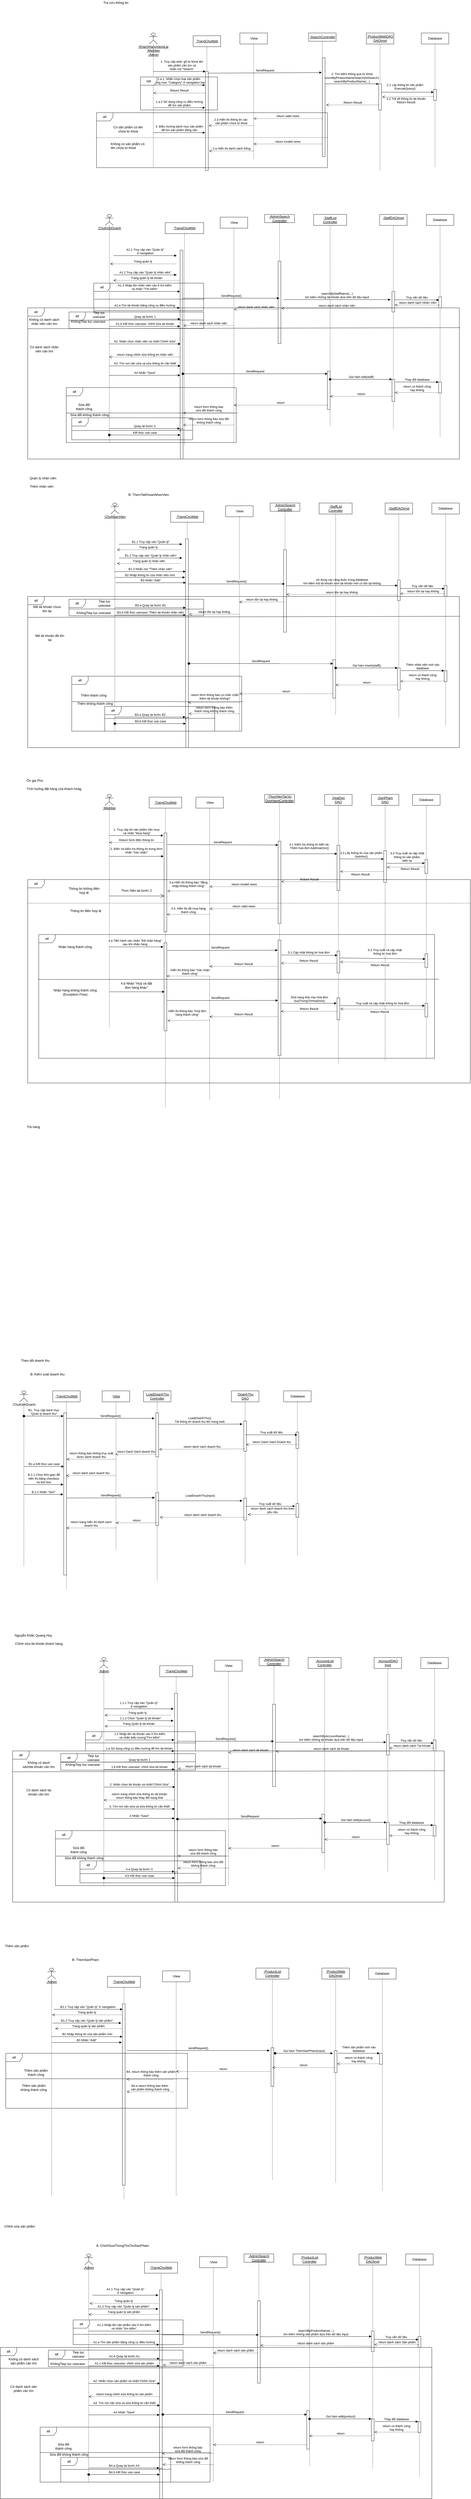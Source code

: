 <mxfile version="13.9.9" type="device"><diagram id="RsKDBYojwlJFfvpqe5Nx" name="Page-1"><mxGraphModel dx="6827" dy="3947" grid="1" gridSize="10" guides="1" tooltips="1" connect="1" arrows="1" fold="1" page="1" pageScale="1" pageWidth="850" pageHeight="1100" math="0" shadow="0"><root><mxCell id="0"/><mxCell id="1" parent="0"/><mxCell id="RgbjA5wr84nJYidhltW4-1" value="&lt;u&gt;:TrangChuWeb&lt;/u&gt;" style="shape=umlLifeline;perimeter=lifelinePerimeter;whiteSpace=wrap;html=1;container=1;collapsible=0;recursiveResize=0;outlineConnect=0;" vertex="1" parent="1"><mxGeometry x="900" y="1220" width="140" height="810" as="geometry"/></mxCell><mxCell id="RgbjA5wr84nJYidhltW4-2" value="" style="html=1;points=[];perimeter=orthogonalPerimeter;" vertex="1" parent="RgbjA5wr84nJYidhltW4-1"><mxGeometry x="54.16" y="100" width="10" height="660" as="geometry"/></mxCell><mxCell id="RgbjA5wr84nJYidhltW4-3" value="Sửa đổi thành công" style="text;html=1;strokeColor=none;fillColor=none;align=center;verticalAlign=middle;whiteSpace=wrap;rounded=0;" vertex="1" parent="RgbjA5wr84nJYidhltW4-1"><mxGeometry x="-330" y="660" width="70" height="20" as="geometry"/></mxCell><mxCell id="RgbjA5wr84nJYidhltW4-4" value="alt" style="shape=umlFrame;whiteSpace=wrap;html=1;" vertex="1" parent="RgbjA5wr84nJYidhltW4-1"><mxGeometry x="-260" y="220" width="400" height="100" as="geometry"/></mxCell><mxCell id="RgbjA5wr84nJYidhltW4-5" value="" style="endArrow=none;html=1;exitX=0.003;exitY=0.584;exitDx=0;exitDy=0;exitPerimeter=0;entryX=1.005;entryY=0.584;entryDx=0;entryDy=0;entryPerimeter=0;" edge="1" parent="RgbjA5wr84nJYidhltW4-1" source="RgbjA5wr84nJYidhltW4-4" target="RgbjA5wr84nJYidhltW4-4"><mxGeometry width="50" height="50" relative="1" as="geometry"><mxPoint x="100" y="340" as="sourcePoint"/><mxPoint x="150" y="290" as="targetPoint"/></mxGeometry></mxCell><mxCell id="RgbjA5wr84nJYidhltW4-6" value="&lt;u&gt;:ChuKinhDoanh&lt;br&gt;&lt;/u&gt;" style="shape=umlLifeline;participant=umlActor;perimeter=lifelinePerimeter;whiteSpace=wrap;html=1;container=1;collapsible=0;recursiveResize=0;verticalAlign=top;spacingTop=36;outlineConnect=0;" vertex="1" parent="1"><mxGeometry x="681.68" y="1190" width="30" height="830" as="geometry"/></mxCell><mxCell id="RgbjA5wr84nJYidhltW4-7" value="&lt;u&gt;:AdminSearch&lt;br&gt;Controller&lt;br&gt;&lt;/u&gt;" style="shape=umlLifeline;perimeter=lifelinePerimeter;whiteSpace=wrap;html=1;container=1;collapsible=0;recursiveResize=0;outlineConnect=0;size=30;" vertex="1" parent="1"><mxGeometry x="1261.68" y="1190" width="108.32" height="470" as="geometry"/></mxCell><mxCell id="RgbjA5wr84nJYidhltW4-8" value="" style="html=1;points=[];perimeter=orthogonalPerimeter;" vertex="1" parent="RgbjA5wr84nJYidhltW4-7"><mxGeometry x="49.16" y="170" width="10" height="300" as="geometry"/></mxCell><mxCell id="RgbjA5wr84nJYidhltW4-9" value="Database" style="shape=umlLifeline;perimeter=lifelinePerimeter;whiteSpace=wrap;html=1;container=1;collapsible=0;recursiveResize=0;outlineConnect=0;" vertex="1" parent="1"><mxGeometry x="1850" y="1190" width="100" height="810" as="geometry"/></mxCell><mxCell id="RgbjA5wr84nJYidhltW4-10" value="" style="html=1;points=[];perimeter=orthogonalPerimeter;" vertex="1" parent="RgbjA5wr84nJYidhltW4-9"><mxGeometry x="45" y="300" width="10" height="40" as="geometry"/></mxCell><mxCell id="RgbjA5wr84nJYidhltW4-11" value="" style="html=1;points=[];perimeter=orthogonalPerimeter;" vertex="1" parent="RgbjA5wr84nJYidhltW4-9"><mxGeometry x="45" y="610" width="10" height="40" as="geometry"/></mxCell><mxCell id="RgbjA5wr84nJYidhltW4-12" value=":View" style="shape=umlLifeline;perimeter=lifelinePerimeter;whiteSpace=wrap;html=1;container=1;collapsible=0;recursiveResize=0;outlineConnect=0;" vertex="1" parent="1"><mxGeometry x="1100" y="1200" width="100" height="820" as="geometry"/></mxCell><mxCell id="RgbjA5wr84nJYidhltW4-13" value="&lt;u&gt;:StaffDAOImpl&lt;br&gt;&lt;br&gt;&lt;/u&gt;" style="shape=umlLifeline;perimeter=lifelinePerimeter;whiteSpace=wrap;html=1;container=1;collapsible=0;recursiveResize=0;outlineConnect=0;" vertex="1" parent="1"><mxGeometry x="1680" y="1190" width="100" height="780" as="geometry"/></mxCell><mxCell id="RgbjA5wr84nJYidhltW4-14" value="" style="html=1;points=[];perimeter=orthogonalPerimeter;" vertex="1" parent="RgbjA5wr84nJYidhltW4-13"><mxGeometry x="45" y="280" width="10" height="75" as="geometry"/></mxCell><mxCell id="RgbjA5wr84nJYidhltW4-15" value="" style="html=1;points=[];perimeter=orthogonalPerimeter;" vertex="1" parent="RgbjA5wr84nJYidhltW4-13"><mxGeometry x="45" y="600" width="10" height="80" as="geometry"/></mxCell><mxCell id="RgbjA5wr84nJYidhltW4-16" value="A1.1 Truy cập vào &quot;Quản lý&quot; &lt;br&gt;ở navigation" style="html=1;verticalAlign=bottom;endArrow=block;" edge="1" parent="1"><mxGeometry width="80" relative="1" as="geometry"><mxPoint x="711.68" y="1340" as="sourcePoint"/><mxPoint x="941.68" y="1340" as="targetPoint"/></mxGeometry></mxCell><mxCell id="RgbjA5wr84nJYidhltW4-17" value="A1.3 Nhập tên nhân viên vào ô tìm kiếm&lt;br&gt;và nhấn &quot;Tìm kiếm&quot;" style="html=1;verticalAlign=bottom;endArrow=block;entryX=-0.024;entryY=0.228;entryDx=0;entryDy=0;entryPerimeter=0;" edge="1" parent="1" source="RgbjA5wr84nJYidhltW4-6" target="RgbjA5wr84nJYidhltW4-2"><mxGeometry width="80" relative="1" as="geometry"><mxPoint x="710" y="1440" as="sourcePoint"/><mxPoint x="896" y="1438" as="targetPoint"/></mxGeometry></mxCell><mxCell id="RgbjA5wr84nJYidhltW4-18" value="SendRequest()" style="html=1;verticalAlign=bottom;endArrow=block;exitX=1.016;exitY=0.265;exitDx=0;exitDy=0;exitPerimeter=0;" edge="1" parent="1" source="RgbjA5wr84nJYidhltW4-2" target="RgbjA5wr84nJYidhltW4-7"><mxGeometry width="80" relative="1" as="geometry"><mxPoint x="1030" y="1460" as="sourcePoint"/><mxPoint x="1110" y="1460" as="targetPoint"/></mxGeometry></mxCell><mxCell id="RgbjA5wr84nJYidhltW4-19" value="searchByStaffName(...)&lt;br&gt;tìm kiếm những tài khoản dựa trên dữ liệu input" style="html=1;verticalAlign=bottom;endArrow=block;" edge="1" parent="1"><mxGeometry width="80" relative="1" as="geometry"><mxPoint x="1330" y="1500" as="sourcePoint"/><mxPoint x="1720" y="1500" as="targetPoint"/></mxGeometry></mxCell><mxCell id="RgbjA5wr84nJYidhltW4-20" value="Truy vấn dữ liệu" style="html=1;verticalAlign=bottom;endArrow=block;entryX=0.118;entryY=0.286;entryDx=0;entryDy=0;entryPerimeter=0;exitX=0.97;exitY=0.409;exitDx=0;exitDy=0;exitPerimeter=0;" edge="1" parent="1" source="RgbjA5wr84nJYidhltW4-14" target="RgbjA5wr84nJYidhltW4-10"><mxGeometry width="80" relative="1" as="geometry"><mxPoint x="1170" y="1540" as="sourcePoint"/><mxPoint x="1250" y="1540" as="targetPoint"/></mxGeometry></mxCell><mxCell id="RgbjA5wr84nJYidhltW4-21" value="return danh sách Nhân Viên" style="html=1;verticalAlign=bottom;endArrow=open;dashed=1;endSize=8;entryX=1.032;entryY=0.664;entryDx=0;entryDy=0;entryPerimeter=0;" edge="1" parent="1" source="RgbjA5wr84nJYidhltW4-9" target="RgbjA5wr84nJYidhltW4-14"><mxGeometry relative="1" as="geometry"><mxPoint x="1460" y="1510" as="sourcePoint"/><mxPoint x="1380" y="1510" as="targetPoint"/></mxGeometry></mxCell><mxCell id="RgbjA5wr84nJYidhltW4-22" value="return danh sách nhân viên" style="html=1;verticalAlign=bottom;endArrow=open;dashed=1;endSize=8;exitX=0.032;exitY=0.807;exitDx=0;exitDy=0;exitPerimeter=0;entryX=1.216;entryY=0.573;entryDx=0;entryDy=0;entryPerimeter=0;" edge="1" parent="1" source="RgbjA5wr84nJYidhltW4-14" target="RgbjA5wr84nJYidhltW4-8"><mxGeometry relative="1" as="geometry"><mxPoint x="1240" y="1470" as="sourcePoint"/><mxPoint x="1160" y="1470" as="targetPoint"/></mxGeometry></mxCell><mxCell id="RgbjA5wr84nJYidhltW4-23" value="return danh sách nhân viên" style="html=1;verticalAlign=bottom;endArrow=open;dashed=1;endSize=8;exitX=-0.131;exitY=0.586;exitDx=0;exitDy=0;exitPerimeter=0;" edge="1" parent="1" source="RgbjA5wr84nJYidhltW4-8" target="RgbjA5wr84nJYidhltW4-12"><mxGeometry relative="1" as="geometry"><mxPoint x="1200" y="1490" as="sourcePoint"/><mxPoint x="1120" y="1490" as="targetPoint"/></mxGeometry></mxCell><mxCell id="RgbjA5wr84nJYidhltW4-24" value="return danh sách nhân viên" style="html=1;verticalAlign=bottom;endArrow=open;dashed=1;endSize=8;entryX=1.237;entryY=0.416;entryDx=0;entryDy=0;entryPerimeter=0;" edge="1" parent="1" source="RgbjA5wr84nJYidhltW4-12" target="RgbjA5wr84nJYidhltW4-2"><mxGeometry relative="1" as="geometry"><mxPoint x="1200" y="1490" as="sourcePoint"/><mxPoint x="910" y="1570" as="targetPoint"/></mxGeometry></mxCell><mxCell id="RgbjA5wr84nJYidhltW4-25" value="&lt;u&gt;:StaffList&lt;br&gt;Controller&lt;/u&gt;" style="shape=umlLifeline;perimeter=lifelinePerimeter;whiteSpace=wrap;html=1;container=1;collapsible=0;recursiveResize=0;outlineConnect=0;" vertex="1" parent="1"><mxGeometry x="1440" y="1190" width="120" height="770" as="geometry"/></mxCell><mxCell id="RgbjA5wr84nJYidhltW4-26" value="" style="html=1;points=[];perimeter=orthogonalPerimeter;" vertex="1" parent="RgbjA5wr84nJYidhltW4-25"><mxGeometry x="50" y="570" width="10" height="140" as="geometry"/></mxCell><mxCell id="RgbjA5wr84nJYidhltW4-27" value="return trang chỉnh sửa thông tin nhân viên" style="html=1;verticalAlign=bottom;endArrow=open;dashed=1;endSize=8;exitX=0.064;exitY=0.589;exitDx=0;exitDy=0;exitPerimeter=0;" edge="1" parent="1" source="RgbjA5wr84nJYidhltW4-2" target="RgbjA5wr84nJYidhltW4-6"><mxGeometry relative="1" as="geometry"><mxPoint x="1120" y="1580" as="sourcePoint"/><mxPoint x="1040" y="1580" as="targetPoint"/></mxGeometry></mxCell><mxCell id="RgbjA5wr84nJYidhltW4-28" value="A3. Tìm nơi cần sửa và sửa thông tin cần thiết" style="html=1;verticalAlign=bottom;endArrow=block;entryX=0.128;entryY=0.638;entryDx=0;entryDy=0;entryPerimeter=0;" edge="1" parent="1" source="RgbjA5wr84nJYidhltW4-6" target="RgbjA5wr84nJYidhltW4-2"><mxGeometry width="80" relative="1" as="geometry"><mxPoint x="1040" y="1580" as="sourcePoint"/><mxPoint x="1120" y="1580" as="targetPoint"/></mxGeometry></mxCell><mxCell id="RgbjA5wr84nJYidhltW4-29" value="A4 Nhấn &quot;Save&quot;" style="html=1;verticalAlign=bottom;endArrow=block;entryX=0.032;entryY=0.69;entryDx=0;entryDy=0;entryPerimeter=0;" edge="1" parent="1" source="RgbjA5wr84nJYidhltW4-6" target="RgbjA5wr84nJYidhltW4-2"><mxGeometry width="80" relative="1" as="geometry"><mxPoint x="1040" y="1580" as="sourcePoint"/><mxPoint x="1120" y="1580" as="targetPoint"/></mxGeometry></mxCell><mxCell id="RgbjA5wr84nJYidhltW4-30" value="SendRequest" style="html=1;verticalAlign=bottom;startArrow=oval;endArrow=block;startSize=8;entryX=0.041;entryY=0.07;entryDx=0;entryDy=0;entryPerimeter=0;" edge="1" parent="1" source="RgbjA5wr84nJYidhltW4-2" target="RgbjA5wr84nJYidhltW4-26"><mxGeometry relative="1" as="geometry"><mxPoint x="1430" y="1760" as="sourcePoint"/></mxGeometry></mxCell><mxCell id="RgbjA5wr84nJYidhltW4-31" value="Gọi hàm edit(staff)" style="html=1;verticalAlign=bottom;startArrow=oval;endArrow=block;startSize=8;" edge="1" parent="1" source="RgbjA5wr84nJYidhltW4-25" target="RgbjA5wr84nJYidhltW4-15"><mxGeometry relative="1" as="geometry"><mxPoint x="1665" y="1790" as="sourcePoint"/></mxGeometry></mxCell><mxCell id="RgbjA5wr84nJYidhltW4-32" value="return có thành công&lt;br&gt;hay không" style="html=1;verticalAlign=bottom;endArrow=open;dashed=1;endSize=8;exitX=0;exitY=0.95;entryX=1.06;entryY=0.603;entryDx=0;entryDy=0;entryPerimeter=0;" edge="1" parent="1" source="RgbjA5wr84nJYidhltW4-11" target="RgbjA5wr84nJYidhltW4-15"><mxGeometry relative="1" as="geometry"><mxPoint x="1825" y="1876" as="targetPoint"/></mxGeometry></mxCell><mxCell id="RgbjA5wr84nJYidhltW4-33" value="Thay đổi database" style="html=1;verticalAlign=bottom;endArrow=block;entryX=0;entryY=0;exitX=1.3;exitY=0.122;exitDx=0;exitDy=0;exitPerimeter=0;" edge="1" parent="1" source="RgbjA5wr84nJYidhltW4-15" target="RgbjA5wr84nJYidhltW4-11"><mxGeometry relative="1" as="geometry"><mxPoint x="1825" y="1800" as="sourcePoint"/></mxGeometry></mxCell><mxCell id="RgbjA5wr84nJYidhltW4-34" value="return" style="html=1;verticalAlign=bottom;endArrow=open;dashed=1;endSize=8;exitX=0.18;exitY=0.773;exitDx=0;exitDy=0;exitPerimeter=0;" edge="1" parent="1" source="RgbjA5wr84nJYidhltW4-15" target="RgbjA5wr84nJYidhltW4-25"><mxGeometry relative="1" as="geometry"><mxPoint x="1570" y="1670" as="sourcePoint"/><mxPoint x="1490" y="1670" as="targetPoint"/></mxGeometry></mxCell><mxCell id="RgbjA5wr84nJYidhltW4-35" value="return" style="html=1;verticalAlign=bottom;endArrow=open;dashed=1;endSize=8;" edge="1" parent="1" source="RgbjA5wr84nJYidhltW4-26"><mxGeometry relative="1" as="geometry"><mxPoint x="1200" y="1750" as="sourcePoint"/><mxPoint x="1150" y="1884" as="targetPoint"/></mxGeometry></mxCell><mxCell id="RgbjA5wr84nJYidhltW4-36" value="A1.a Tìm tài khoản bằng công cụ điều hướng" style="html=1;verticalAlign=bottom;endArrow=block;entryX=-0.124;entryY=0.318;entryDx=0;entryDy=0;entryPerimeter=0;" edge="1" parent="1" source="RgbjA5wr84nJYidhltW4-6" target="RgbjA5wr84nJYidhltW4-2"><mxGeometry width="80" relative="1" as="geometry"><mxPoint x="1070" y="1530" as="sourcePoint"/><mxPoint x="1150" y="1530" as="targetPoint"/></mxGeometry></mxCell><mxCell id="RgbjA5wr84nJYidhltW4-37" value="A2. Nhấn chọn nhân viên và nhấn&quot;Chỉnh Sửa&quot;" style="html=1;verticalAlign=bottom;endArrow=block;entryX=0.177;entryY=0.517;entryDx=0;entryDy=0;entryPerimeter=0;" edge="1" parent="1" source="RgbjA5wr84nJYidhltW4-6" target="RgbjA5wr84nJYidhltW4-2"><mxGeometry width="80" relative="1" as="geometry"><mxPoint x="1010" y="1660" as="sourcePoint"/><mxPoint x="1090" y="1660" as="targetPoint"/></mxGeometry></mxCell><mxCell id="RgbjA5wr84nJYidhltW4-38" value="Trang quản lý&amp;nbsp;" style="html=1;verticalAlign=bottom;endArrow=open;dashed=1;endSize=8;" edge="1" parent="1"><mxGeometry relative="1" as="geometry"><mxPoint x="940" y="1370" as="sourcePoint"/><mxPoint x="700" y="1370" as="targetPoint"/></mxGeometry></mxCell><mxCell id="RgbjA5wr84nJYidhltW4-39" value="A1.b Kết thúc usecase: chỉnh sửa tài khoản" style="html=1;verticalAlign=bottom;endArrow=block;entryX=0.013;entryY=0.42;entryDx=0;entryDy=0;entryPerimeter=0;" edge="1" parent="1" source="RgbjA5wr84nJYidhltW4-6" target="RgbjA5wr84nJYidhltW4-2"><mxGeometry width="80" relative="1" as="geometry"><mxPoint x="706.18" y="1620.2" as="sourcePoint"/><mxPoint x="894" y="1580" as="targetPoint"/></mxGeometry></mxCell><mxCell id="RgbjA5wr84nJYidhltW4-40" value="Quay lại bước 1" style="html=1;verticalAlign=bottom;endArrow=block;entryX=0.056;entryY=0.38;entryDx=0;entryDy=0;entryPerimeter=0;" edge="1" parent="1" source="RgbjA5wr84nJYidhltW4-6" target="RgbjA5wr84nJYidhltW4-2"><mxGeometry width="80" relative="1" as="geometry"><mxPoint x="716.18" y="1630.2" as="sourcePoint"/><mxPoint x="916.4" y="1630.2" as="targetPoint"/></mxGeometry></mxCell><mxCell id="RgbjA5wr84nJYidhltW4-41" value="alt" style="shape=umlFrame;whiteSpace=wrap;html=1;" vertex="1" parent="1"><mxGeometry x="400" y="1530" width="1570" height="550" as="geometry"/></mxCell><mxCell id="RgbjA5wr84nJYidhltW4-42" value="alt" style="shape=umlFrame;whiteSpace=wrap;html=1;" vertex="1" parent="1"><mxGeometry x="550" y="1545" width="490" height="60" as="geometry"/></mxCell><mxCell id="RgbjA5wr84nJYidhltW4-43" value="" style="endArrow=none;html=1;exitX=0;exitY=0.138;exitDx=0;exitDy=0;exitPerimeter=0;entryX=1.001;entryY=0.131;entryDx=0;entryDy=0;entryPerimeter=0;" edge="1" parent="1" source="RgbjA5wr84nJYidhltW4-41" target="RgbjA5wr84nJYidhltW4-41"><mxGeometry width="50" height="50" relative="1" as="geometry"><mxPoint x="1040" y="1690" as="sourcePoint"/><mxPoint x="1090" y="1640" as="targetPoint"/></mxGeometry></mxCell><mxCell id="RgbjA5wr84nJYidhltW4-44" value="" style="endArrow=none;html=1;exitX=0;exitY=0.497;exitDx=0;exitDy=0;entryX=1.001;entryY=0.488;entryDx=0;entryDy=0;entryPerimeter=0;exitPerimeter=0;" edge="1" parent="1" source="RgbjA5wr84nJYidhltW4-42" target="RgbjA5wr84nJYidhltW4-42"><mxGeometry width="50" height="50" relative="1" as="geometry"><mxPoint x="950" y="1690" as="sourcePoint"/><mxPoint x="1000" y="1640" as="targetPoint"/></mxGeometry></mxCell><mxCell id="RgbjA5wr84nJYidhltW4-45" value="Tiep tục usecase" style="text;html=1;strokeColor=none;fillColor=none;align=center;verticalAlign=middle;whiteSpace=wrap;rounded=0;" vertex="1" parent="1"><mxGeometry x="628" y="1545" width="62" height="20" as="geometry"/></mxCell><mxCell id="RgbjA5wr84nJYidhltW4-46" value="KhôngTiep tục usecase" style="text;html=1;strokeColor=none;fillColor=none;align=center;verticalAlign=middle;whiteSpace=wrap;rounded=0;" vertex="1" parent="1"><mxGeometry x="550" y="1570" width="140" height="20" as="geometry"/></mxCell><mxCell id="RgbjA5wr84nJYidhltW4-47" value="Không có danh sách nhân viên cần tìm" style="text;html=1;strokeColor=none;fillColor=none;align=center;verticalAlign=middle;whiteSpace=wrap;rounded=0;" vertex="1" parent="1"><mxGeometry x="400" y="1570" width="120" height="20" as="geometry"/></mxCell><mxCell id="RgbjA5wr84nJYidhltW4-48" value="Có danh sách nhân viên cần tìm" style="text;html=1;strokeColor=none;fillColor=none;align=center;verticalAlign=middle;whiteSpace=wrap;rounded=0;" vertex="1" parent="1"><mxGeometry x="400" y="1670" width="120" height="20" as="geometry"/></mxCell><mxCell id="RgbjA5wr84nJYidhltW4-49" value="Quay lại bước 3" style="html=1;verticalAlign=bottom;endArrow=block;entryX=-0.049;entryY=0.983;entryDx=0;entryDy=0;entryPerimeter=0;" edge="1" parent="1" source="RgbjA5wr84nJYidhltW4-6" target="RgbjA5wr84nJYidhltW4-2"><mxGeometry width="80" relative="1" as="geometry"><mxPoint x="830" y="1820" as="sourcePoint"/><mxPoint x="910" y="1820" as="targetPoint"/></mxGeometry></mxCell><mxCell id="RgbjA5wr84nJYidhltW4-50" value="return form thông báo&lt;br&gt;sửa đổi thành công" style="html=1;verticalAlign=bottom;endArrow=open;dashed=1;endSize=8;entryX=1.151;entryY=0.897;entryDx=0;entryDy=0;entryPerimeter=0;" edge="1" parent="1" source="RgbjA5wr84nJYidhltW4-12" target="RgbjA5wr84nJYidhltW4-2"><mxGeometry relative="1" as="geometry"><mxPoint x="1060" y="1890" as="sourcePoint"/><mxPoint x="980" y="1890" as="targetPoint"/></mxGeometry></mxCell><mxCell id="RgbjA5wr84nJYidhltW4-51" value="return form thông báo sửa đổi &lt;br&gt;không thành công" style="html=1;verticalAlign=bottom;endArrow=open;dashed=1;endSize=8;entryX=1.151;entryY=0.964;entryDx=0;entryDy=0;entryPerimeter=0;" edge="1" parent="1" source="RgbjA5wr84nJYidhltW4-12" target="RgbjA5wr84nJYidhltW4-2"><mxGeometry relative="1" as="geometry"><mxPoint x="1060" y="2020" as="sourcePoint"/><mxPoint x="980" y="2020" as="targetPoint"/></mxGeometry></mxCell><mxCell id="RgbjA5wr84nJYidhltW4-52" value="" style="html=1;points=[];perimeter=orthogonalPerimeter;" vertex="1" parent="1"><mxGeometry x="955" y="1970" width="10" height="110" as="geometry"/></mxCell><mxCell id="RgbjA5wr84nJYidhltW4-53" value="Kết thúc use case" style="html=1;verticalAlign=bottom;startArrow=oval;endArrow=block;startSize=8;entryX=0.017;entryY=0.205;entryDx=0;entryDy=0;entryPerimeter=0;" edge="1" parent="1" source="RgbjA5wr84nJYidhltW4-6" target="RgbjA5wr84nJYidhltW4-52"><mxGeometry relative="1" as="geometry"><mxPoint x="900" y="2000" as="sourcePoint"/></mxGeometry></mxCell><mxCell id="RgbjA5wr84nJYidhltW4-54" value="alt" style="shape=umlFrame;whiteSpace=wrap;html=1;" vertex="1" parent="1"><mxGeometry x="540" y="1820" width="618.32" height="200" as="geometry"/></mxCell><mxCell id="RgbjA5wr84nJYidhltW4-55" value="" style="endArrow=none;html=1;entryX=1.007;entryY=0.463;entryDx=0;entryDy=0;entryPerimeter=0;exitX=0;exitY=0.463;exitDx=0;exitDy=0;exitPerimeter=0;" edge="1" parent="1" source="RgbjA5wr84nJYidhltW4-54" target="RgbjA5wr84nJYidhltW4-54"><mxGeometry width="50" height="50" relative="1" as="geometry"><mxPoint x="840" y="1930" as="sourcePoint"/><mxPoint x="890" y="1880" as="targetPoint"/></mxGeometry></mxCell><mxCell id="RgbjA5wr84nJYidhltW4-56" value="Sửa đổi không thành công" style="text;html=1;strokeColor=none;fillColor=none;align=center;verticalAlign=middle;whiteSpace=wrap;rounded=0;" vertex="1" parent="1"><mxGeometry x="550" y="1910" width="150" height="20" as="geometry"/></mxCell><mxCell id="RgbjA5wr84nJYidhltW4-57" value="alt" style="shape=umlFrame;whiteSpace=wrap;html=1;" vertex="1" parent="1"><mxGeometry x="560" y="1930" width="440" height="80" as="geometry"/></mxCell><mxCell id="RgbjA5wr84nJYidhltW4-58" value="" style="endArrow=none;html=1;entryX=0.998;entryY=0.565;entryDx=0;entryDy=0;entryPerimeter=0;exitX=0;exitY=0.582;exitDx=0;exitDy=0;exitPerimeter=0;" edge="1" parent="1" source="RgbjA5wr84nJYidhltW4-57" target="RgbjA5wr84nJYidhltW4-57"><mxGeometry width="50" height="50" relative="1" as="geometry"><mxPoint x="537" y="1973" as="sourcePoint"/><mxPoint x="790" y="1820" as="targetPoint"/></mxGeometry></mxCell><mxCell id="RgbjA5wr84nJYidhltW4-59" value="Trang quản lý tài khoản" style="html=1;verticalAlign=bottom;endArrow=open;dashed=1;endSize=8;" edge="1" parent="1"><mxGeometry relative="1" as="geometry"><mxPoint x="951.68" y="1430" as="sourcePoint"/><mxPoint x="711.68" y="1430" as="targetPoint"/></mxGeometry></mxCell><mxCell id="RgbjA5wr84nJYidhltW4-60" value="A1.2 Truy cập vào &quot;Quản lý nhân viên&quot; &lt;br&gt;" style="html=1;verticalAlign=bottom;endArrow=block;" edge="1" parent="1"><mxGeometry width="80" relative="1" as="geometry"><mxPoint x="711.68" y="1410" as="sourcePoint"/><mxPoint x="941.68" y="1410" as="targetPoint"/></mxGeometry></mxCell><mxCell id="RgbjA5wr84nJYidhltW4-61" value="Quản lý nhân viên" style="text;html=1;align=center;verticalAlign=middle;resizable=0;points=[];autosize=1;" vertex="1" parent="1"><mxGeometry x="400" y="2140" width="110" height="20" as="geometry"/></mxCell><mxCell id="RgbjA5wr84nJYidhltW4-62" value="Thêm nhân viên" style="text;html=1;align=center;verticalAlign=middle;resizable=0;points=[];autosize=1;" vertex="1" parent="1"><mxGeometry x="400" y="2170" width="100" height="20" as="geometry"/></mxCell><mxCell id="RgbjA5wr84nJYidhltW4-63" value="&lt;u&gt;:TrangChuWeb&lt;/u&gt;" style="shape=umlLifeline;perimeter=lifelinePerimeter;whiteSpace=wrap;html=1;container=1;collapsible=0;recursiveResize=0;outlineConnect=0;" vertex="1" parent="1"><mxGeometry x="920" y="2270" width="120" height="810" as="geometry"/></mxCell><mxCell id="RgbjA5wr84nJYidhltW4-64" value="" style="html=1;points=[];perimeter=orthogonalPerimeter;" vertex="1" parent="RgbjA5wr84nJYidhltW4-63"><mxGeometry x="54.16" y="100" width="10" height="660" as="geometry"/></mxCell><mxCell id="RgbjA5wr84nJYidhltW4-65" value="Thêm thành công" style="text;html=1;strokeColor=none;fillColor=none;align=center;verticalAlign=middle;whiteSpace=wrap;rounded=0;" vertex="1" parent="RgbjA5wr84nJYidhltW4-63"><mxGeometry x="-330" y="660" width="100" height="20" as="geometry"/></mxCell><mxCell id="RgbjA5wr84nJYidhltW4-66" value="&lt;u&gt;:ChuNhanVien&lt;br&gt;&lt;/u&gt;" style="shape=umlLifeline;participant=umlActor;perimeter=lifelinePerimeter;whiteSpace=wrap;html=1;container=1;collapsible=0;recursiveResize=0;verticalAlign=top;spacingTop=36;outlineConnect=0;" vertex="1" parent="1"><mxGeometry x="701.68" y="2240" width="30" height="830" as="geometry"/></mxCell><mxCell id="RgbjA5wr84nJYidhltW4-67" value="&lt;u&gt;:AdminSearch&lt;br&gt;Controller&lt;/u&gt;&lt;u&gt;&lt;br&gt;&lt;/u&gt;" style="shape=umlLifeline;perimeter=lifelinePerimeter;whiteSpace=wrap;html=1;container=1;collapsible=0;recursiveResize=0;outlineConnect=0;size=30;" vertex="1" parent="1"><mxGeometry x="1281.68" y="2240" width="108.32" height="470" as="geometry"/></mxCell><mxCell id="RgbjA5wr84nJYidhltW4-68" value="" style="html=1;points=[];perimeter=orthogonalPerimeter;" vertex="1" parent="RgbjA5wr84nJYidhltW4-67"><mxGeometry x="49.16" y="170" width="10" height="300" as="geometry"/></mxCell><mxCell id="RgbjA5wr84nJYidhltW4-69" value="Database" style="shape=umlLifeline;perimeter=lifelinePerimeter;whiteSpace=wrap;html=1;container=1;collapsible=0;recursiveResize=0;outlineConnect=0;" vertex="1" parent="1"><mxGeometry x="1870" y="2240" width="100" height="810" as="geometry"/></mxCell><mxCell id="RgbjA5wr84nJYidhltW4-70" value="" style="html=1;points=[];perimeter=orthogonalPerimeter;" vertex="1" parent="RgbjA5wr84nJYidhltW4-69"><mxGeometry x="45" y="300" width="10" height="40" as="geometry"/></mxCell><mxCell id="RgbjA5wr84nJYidhltW4-71" value="" style="html=1;points=[];perimeter=orthogonalPerimeter;" vertex="1" parent="RgbjA5wr84nJYidhltW4-69"><mxGeometry x="45" y="610" width="10" height="40" as="geometry"/></mxCell><mxCell id="RgbjA5wr84nJYidhltW4-72" value=":View" style="shape=umlLifeline;perimeter=lifelinePerimeter;whiteSpace=wrap;html=1;container=1;collapsible=0;recursiveResize=0;outlineConnect=0;" vertex="1" parent="1"><mxGeometry x="1120" y="2250" width="100" height="820" as="geometry"/></mxCell><mxCell id="RgbjA5wr84nJYidhltW4-73" value="&lt;u&gt;:StaffDAOImpl&lt;br&gt;&lt;/u&gt;" style="shape=umlLifeline;perimeter=lifelinePerimeter;whiteSpace=wrap;html=1;container=1;collapsible=0;recursiveResize=0;outlineConnect=0;" vertex="1" parent="1"><mxGeometry x="1700" y="2240" width="100" height="780" as="geometry"/></mxCell><mxCell id="RgbjA5wr84nJYidhltW4-74" value="" style="html=1;points=[];perimeter=orthogonalPerimeter;" vertex="1" parent="RgbjA5wr84nJYidhltW4-73"><mxGeometry x="45" y="280" width="10" height="75" as="geometry"/></mxCell><mxCell id="RgbjA5wr84nJYidhltW4-75" value="" style="html=1;points=[];perimeter=orthogonalPerimeter;" vertex="1" parent="RgbjA5wr84nJYidhltW4-73"><mxGeometry x="45" y="600" width="10" height="80" as="geometry"/></mxCell><mxCell id="RgbjA5wr84nJYidhltW4-76" value="B1.1 Truy cập vào &quot;Quản lý&quot;" style="html=1;verticalAlign=bottom;endArrow=block;" edge="1" parent="1"><mxGeometry width="80" relative="1" as="geometry"><mxPoint x="731.68" y="2390" as="sourcePoint"/><mxPoint x="961.68" y="2390" as="targetPoint"/></mxGeometry></mxCell><mxCell id="RgbjA5wr84nJYidhltW4-77" value="B1.3 Nhấn nút &quot;Thêm nhân viên&quot;" style="html=1;verticalAlign=bottom;endArrow=block;entryX=0.015;entryY=0.181;entryDx=0;entryDy=0;entryPerimeter=0;" edge="1" parent="1" source="RgbjA5wr84nJYidhltW4-66" target="RgbjA5wr84nJYidhltW4-64"><mxGeometry width="80" relative="1" as="geometry"><mxPoint x="730" y="2490" as="sourcePoint"/><mxPoint x="916" y="2488" as="targetPoint"/></mxGeometry></mxCell><mxCell id="RgbjA5wr84nJYidhltW4-78" value="SendRequest()" style="html=1;verticalAlign=bottom;endArrow=block;exitX=0.977;exitY=0.249;exitDx=0;exitDy=0;exitPerimeter=0;" edge="1" parent="1" source="RgbjA5wr84nJYidhltW4-64" target="RgbjA5wr84nJYidhltW4-67"><mxGeometry width="80" relative="1" as="geometry"><mxPoint x="1050" y="2510" as="sourcePoint"/><mxPoint x="1130" y="2510" as="targetPoint"/></mxGeometry></mxCell><mxCell id="RgbjA5wr84nJYidhltW4-79" value="sử dụng các ràng buộc trong database&lt;br&gt;tìm kiếm mã tài khoản xem tài khoản mới có tồn tại không" style="html=1;verticalAlign=bottom;endArrow=block;entryX=0.052;entryY=0.269;entryDx=0;entryDy=0;entryPerimeter=0;exitX=1.036;exitY=0.437;exitDx=0;exitDy=0;exitPerimeter=0;" edge="1" parent="1" source="RgbjA5wr84nJYidhltW4-68" target="RgbjA5wr84nJYidhltW4-74"><mxGeometry width="80" relative="1" as="geometry"><mxPoint x="1170" y="2540" as="sourcePoint"/><mxPoint x="1250" y="2540" as="targetPoint"/></mxGeometry></mxCell><mxCell id="RgbjA5wr84nJYidhltW4-80" value="Truy vấn dữ liệu" style="html=1;verticalAlign=bottom;endArrow=block;entryX=0.118;entryY=0.286;entryDx=0;entryDy=0;entryPerimeter=0;exitX=0.97;exitY=0.409;exitDx=0;exitDy=0;exitPerimeter=0;" edge="1" parent="1" source="RgbjA5wr84nJYidhltW4-74" target="RgbjA5wr84nJYidhltW4-70"><mxGeometry width="80" relative="1" as="geometry"><mxPoint x="1190" y="2590" as="sourcePoint"/><mxPoint x="1270" y="2590" as="targetPoint"/></mxGeometry></mxCell><mxCell id="RgbjA5wr84nJYidhltW4-81" value="return tồn tại hay không" style="html=1;verticalAlign=bottom;endArrow=open;dashed=1;endSize=8;entryX=1.032;entryY=0.664;entryDx=0;entryDy=0;entryPerimeter=0;" edge="1" parent="1" source="RgbjA5wr84nJYidhltW4-69" target="RgbjA5wr84nJYidhltW4-74"><mxGeometry relative="1" as="geometry"><mxPoint x="1480" y="2560" as="sourcePoint"/><mxPoint x="1400" y="2560" as="targetPoint"/></mxGeometry></mxCell><mxCell id="RgbjA5wr84nJYidhltW4-82" value="return tồn tại hay không" style="html=1;verticalAlign=bottom;endArrow=open;dashed=1;endSize=8;exitX=-0.155;exitY=0.739;exitDx=0;exitDy=0;exitPerimeter=0;entryX=1.04;entryY=0.542;entryDx=0;entryDy=0;entryPerimeter=0;" edge="1" parent="1" source="RgbjA5wr84nJYidhltW4-74" target="RgbjA5wr84nJYidhltW4-68"><mxGeometry relative="1" as="geometry"><mxPoint x="1260" y="2520" as="sourcePoint"/><mxPoint x="1180" y="2520" as="targetPoint"/></mxGeometry></mxCell><mxCell id="RgbjA5wr84nJYidhltW4-83" value="return tồn tại hay không" style="html=1;verticalAlign=bottom;endArrow=open;dashed=1;endSize=8;" edge="1" parent="1" target="RgbjA5wr84nJYidhltW4-72"><mxGeometry relative="1" as="geometry"><mxPoint x="1331" y="2600" as="sourcePoint"/><mxPoint x="1140" y="2540" as="targetPoint"/></mxGeometry></mxCell><mxCell id="RgbjA5wr84nJYidhltW4-84" value="return tồn tại hay không" style="html=1;verticalAlign=bottom;endArrow=open;dashed=1;endSize=8;entryX=1.237;entryY=0.416;entryDx=0;entryDy=0;entryPerimeter=0;" edge="1" parent="1" source="RgbjA5wr84nJYidhltW4-72" target="RgbjA5wr84nJYidhltW4-64"><mxGeometry relative="1" as="geometry"><mxPoint x="1220" y="2540" as="sourcePoint"/><mxPoint x="930" y="2620" as="targetPoint"/></mxGeometry></mxCell><mxCell id="RgbjA5wr84nJYidhltW4-85" value="&lt;u&gt;:StaffList&lt;br&gt;Controller&lt;/u&gt;" style="shape=umlLifeline;perimeter=lifelinePerimeter;whiteSpace=wrap;html=1;container=1;collapsible=0;recursiveResize=0;outlineConnect=0;" vertex="1" parent="1"><mxGeometry x="1460" y="2240" width="120" height="770" as="geometry"/></mxCell><mxCell id="RgbjA5wr84nJYidhltW4-86" value="" style="html=1;points=[];perimeter=orthogonalPerimeter;" vertex="1" parent="RgbjA5wr84nJYidhltW4-85"><mxGeometry x="50" y="570" width="10" height="140" as="geometry"/></mxCell><mxCell id="RgbjA5wr84nJYidhltW4-87" value="SendRequest" style="html=1;verticalAlign=bottom;startArrow=oval;endArrow=block;startSize=8;entryX=0.04;entryY=0.101;entryDx=0;entryDy=0;entryPerimeter=0;" edge="1" parent="1" target="RgbjA5wr84nJYidhltW4-86"><mxGeometry relative="1" as="geometry"><mxPoint x="986" y="2824" as="sourcePoint"/></mxGeometry></mxCell><mxCell id="RgbjA5wr84nJYidhltW4-88" value="Gọi hàm insert(staff))" style="html=1;verticalAlign=bottom;startArrow=oval;endArrow=block;startSize=8;" edge="1" parent="1" source="RgbjA5wr84nJYidhltW4-85" target="RgbjA5wr84nJYidhltW4-75"><mxGeometry relative="1" as="geometry"><mxPoint x="1685" y="2840" as="sourcePoint"/></mxGeometry></mxCell><mxCell id="RgbjA5wr84nJYidhltW4-89" value="return có thành công&lt;br&gt;hay không" style="html=1;verticalAlign=bottom;endArrow=open;dashed=1;endSize=8;exitX=0;exitY=0.95;entryX=1.06;entryY=0.603;entryDx=0;entryDy=0;entryPerimeter=0;" edge="1" parent="1" source="RgbjA5wr84nJYidhltW4-71" target="RgbjA5wr84nJYidhltW4-75"><mxGeometry relative="1" as="geometry"><mxPoint x="1845" y="2926" as="targetPoint"/></mxGeometry></mxCell><mxCell id="RgbjA5wr84nJYidhltW4-90" value="Thêm nhân viên mới vào&lt;br&gt;database" style="html=1;verticalAlign=bottom;endArrow=block;entryX=0;entryY=0;exitX=1.3;exitY=0.122;exitDx=0;exitDy=0;exitPerimeter=0;" edge="1" parent="1" source="RgbjA5wr84nJYidhltW4-75" target="RgbjA5wr84nJYidhltW4-71"><mxGeometry relative="1" as="geometry"><mxPoint x="1845" y="2850" as="sourcePoint"/></mxGeometry></mxCell><mxCell id="RgbjA5wr84nJYidhltW4-91" value="return" style="html=1;verticalAlign=bottom;endArrow=open;dashed=1;endSize=8;exitX=0.18;exitY=0.773;exitDx=0;exitDy=0;exitPerimeter=0;" edge="1" parent="1" source="RgbjA5wr84nJYidhltW4-75" target="RgbjA5wr84nJYidhltW4-85"><mxGeometry relative="1" as="geometry"><mxPoint x="1590" y="2720" as="sourcePoint"/><mxPoint x="1510" y="2720" as="targetPoint"/></mxGeometry></mxCell><mxCell id="RgbjA5wr84nJYidhltW4-92" value="return" style="html=1;verticalAlign=bottom;endArrow=open;dashed=1;endSize=8;" edge="1" parent="1" source="RgbjA5wr84nJYidhltW4-86"><mxGeometry relative="1" as="geometry"><mxPoint x="1220" y="2800" as="sourcePoint"/><mxPoint x="1170" y="2934" as="targetPoint"/></mxGeometry></mxCell><mxCell id="RgbjA5wr84nJYidhltW4-93" value="Trang quản lý&amp;nbsp;" style="html=1;verticalAlign=bottom;endArrow=open;dashed=1;endSize=8;" edge="1" parent="1"><mxGeometry relative="1" as="geometry"><mxPoint x="955" y="2410" as="sourcePoint"/><mxPoint x="725" y="2410" as="targetPoint"/></mxGeometry></mxCell><mxCell id="RgbjA5wr84nJYidhltW4-94" value="B3.b Kết thúc usecase: Thêm tài khoản nhân viên" style="html=1;verticalAlign=bottom;endArrow=block;entryX=0.013;entryY=0.42;entryDx=0;entryDy=0;entryPerimeter=0;" edge="1" parent="1" source="RgbjA5wr84nJYidhltW4-66" target="RgbjA5wr84nJYidhltW4-64"><mxGeometry width="80" relative="1" as="geometry"><mxPoint x="726.18" y="2670.2" as="sourcePoint"/><mxPoint x="914" y="2630" as="targetPoint"/></mxGeometry></mxCell><mxCell id="RgbjA5wr84nJYidhltW4-95" value="B3.a Quay lại bước B1" style="html=1;verticalAlign=bottom;endArrow=block;entryX=0.056;entryY=0.38;entryDx=0;entryDy=0;entryPerimeter=0;" edge="1" parent="1" source="RgbjA5wr84nJYidhltW4-66" target="RgbjA5wr84nJYidhltW4-64"><mxGeometry width="80" relative="1" as="geometry"><mxPoint x="736.18" y="2680.2" as="sourcePoint"/><mxPoint x="936.4" y="2680.2" as="targetPoint"/></mxGeometry></mxCell><mxCell id="RgbjA5wr84nJYidhltW4-96" value="alt" style="shape=umlFrame;whiteSpace=wrap;html=1;" vertex="1" parent="1"><mxGeometry x="550" y="2590" width="490" height="60" as="geometry"/></mxCell><mxCell id="RgbjA5wr84nJYidhltW4-97" value="" style="endArrow=none;html=1;exitX=0;exitY=0.138;exitDx=0;exitDy=0;exitPerimeter=0;entryX=1.001;entryY=0.131;entryDx=0;entryDy=0;entryPerimeter=0;" edge="1" parent="1" source="RgbjA5wr84nJYidhltW4-115" target="RgbjA5wr84nJYidhltW4-115"><mxGeometry width="50" height="50" relative="1" as="geometry"><mxPoint x="1060" y="2740" as="sourcePoint"/><mxPoint x="1110" y="2690" as="targetPoint"/></mxGeometry></mxCell><mxCell id="RgbjA5wr84nJYidhltW4-98" value="Tiep tục usecase" style="text;html=1;strokeColor=none;fillColor=none;align=center;verticalAlign=middle;whiteSpace=wrap;rounded=0;" vertex="1" parent="1"><mxGeometry x="648" y="2595" width="62" height="20" as="geometry"/></mxCell><mxCell id="RgbjA5wr84nJYidhltW4-99" value="KhôngTiep tục usecase" style="text;html=1;strokeColor=none;fillColor=none;align=center;verticalAlign=middle;whiteSpace=wrap;rounded=0;" vertex="1" parent="1"><mxGeometry x="570" y="2630" width="140" height="20" as="geometry"/></mxCell><mxCell id="RgbjA5wr84nJYidhltW4-100" value="Mã tài khoản chưa tồn tại" style="text;html=1;strokeColor=none;fillColor=none;align=center;verticalAlign=middle;whiteSpace=wrap;rounded=0;" vertex="1" parent="1"><mxGeometry x="410" y="2615" width="120" height="20" as="geometry"/></mxCell><mxCell id="RgbjA5wr84nJYidhltW4-101" value="Mã tài khoản đã tồn tại" style="text;html=1;strokeColor=none;fillColor=none;align=center;verticalAlign=middle;whiteSpace=wrap;rounded=0;" vertex="1" parent="1"><mxGeometry x="420" y="2720" width="120" height="20" as="geometry"/></mxCell><mxCell id="RgbjA5wr84nJYidhltW4-102" value="B3.a Quay lại bước B2" style="html=1;verticalAlign=bottom;endArrow=block;entryX=-0.049;entryY=0.983;entryDx=0;entryDy=0;entryPerimeter=0;" edge="1" parent="1" source="RgbjA5wr84nJYidhltW4-66" target="RgbjA5wr84nJYidhltW4-64"><mxGeometry width="80" relative="1" as="geometry"><mxPoint x="850" y="2870" as="sourcePoint"/><mxPoint x="930" y="2870" as="targetPoint"/></mxGeometry></mxCell><mxCell id="RgbjA5wr84nJYidhltW4-103" value="return form thông báo có chắc chắn&lt;br&gt;thêm tài khoản không?" style="html=1;verticalAlign=bottom;endArrow=open;dashed=1;endSize=8;entryX=0.956;entryY=0.903;entryDx=0;entryDy=0;entryPerimeter=0;" edge="1" parent="1" source="RgbjA5wr84nJYidhltW4-72" target="RgbjA5wr84nJYidhltW4-64"><mxGeometry x="-0.036" y="-6" relative="1" as="geometry"><mxPoint x="1080" y="2940" as="sourcePoint"/><mxPoint x="1000" y="2940" as="targetPoint"/><mxPoint as="offset"/></mxGeometry></mxCell><mxCell id="RgbjA5wr84nJYidhltW4-104" value="return form thông báo thêm &lt;br&gt;thành công không thành công" style="html=1;verticalAlign=bottom;endArrow=open;dashed=1;endSize=8;entryX=1.151;entryY=0.964;entryDx=0;entryDy=0;entryPerimeter=0;" edge="1" parent="1" source="RgbjA5wr84nJYidhltW4-72" target="RgbjA5wr84nJYidhltW4-64"><mxGeometry relative="1" as="geometry"><mxPoint x="1080" y="3070" as="sourcePoint"/><mxPoint x="1000" y="3070" as="targetPoint"/></mxGeometry></mxCell><mxCell id="RgbjA5wr84nJYidhltW4-105" value="" style="html=1;points=[];perimeter=orthogonalPerimeter;" vertex="1" parent="1"><mxGeometry x="975" y="3020" width="10" height="110" as="geometry"/></mxCell><mxCell id="RgbjA5wr84nJYidhltW4-106" value="B3.b Kết thúc use case" style="html=1;verticalAlign=bottom;startArrow=oval;endArrow=block;startSize=8;entryX=0.017;entryY=0.205;entryDx=0;entryDy=0;entryPerimeter=0;" edge="1" parent="1" source="RgbjA5wr84nJYidhltW4-66" target="RgbjA5wr84nJYidhltW4-105"><mxGeometry relative="1" as="geometry"><mxPoint x="920" y="3050" as="sourcePoint"/></mxGeometry></mxCell><mxCell id="RgbjA5wr84nJYidhltW4-107" value="alt" style="shape=umlFrame;whiteSpace=wrap;html=1;" vertex="1" parent="1"><mxGeometry x="560.0" y="2870" width="618.32" height="200" as="geometry"/></mxCell><mxCell id="RgbjA5wr84nJYidhltW4-108" value="" style="endArrow=none;html=1;entryX=1.007;entryY=0.463;entryDx=0;entryDy=0;entryPerimeter=0;exitX=0;exitY=0.463;exitDx=0;exitDy=0;exitPerimeter=0;" edge="1" parent="1" source="RgbjA5wr84nJYidhltW4-107" target="RgbjA5wr84nJYidhltW4-107"><mxGeometry width="50" height="50" relative="1" as="geometry"><mxPoint x="860" y="2980" as="sourcePoint"/><mxPoint x="910" y="2930" as="targetPoint"/></mxGeometry></mxCell><mxCell id="RgbjA5wr84nJYidhltW4-109" value="Thêm không thành công" style="text;html=1;strokeColor=none;fillColor=none;align=center;verticalAlign=middle;whiteSpace=wrap;rounded=0;" vertex="1" parent="1"><mxGeometry x="570" y="2960" width="150" height="20" as="geometry"/></mxCell><mxCell id="RgbjA5wr84nJYidhltW4-110" value="alt" style="shape=umlFrame;whiteSpace=wrap;html=1;" vertex="1" parent="1"><mxGeometry x="680" y="2980" width="400" height="90" as="geometry"/></mxCell><mxCell id="RgbjA5wr84nJYidhltW4-111" value="" style="endArrow=none;html=1;entryX=1.005;entryY=0.48;entryDx=0;entryDy=0;entryPerimeter=0;exitX=0.001;exitY=0.487;exitDx=0;exitDy=0;exitPerimeter=0;" edge="1" parent="1" source="RgbjA5wr84nJYidhltW4-110" target="RgbjA5wr84nJYidhltW4-110"><mxGeometry width="50" height="50" relative="1" as="geometry"><mxPoint x="557" y="3023" as="sourcePoint"/><mxPoint x="810" y="2870" as="targetPoint"/></mxGeometry></mxCell><mxCell id="RgbjA5wr84nJYidhltW4-112" value="B: ThemTaiKhoanNhanVien" style="text;html=1;strokeColor=none;fillColor=none;align=center;verticalAlign=middle;whiteSpace=wrap;rounded=0;" vertex="1" parent="1"><mxGeometry x="710" y="2200" width="260" height="20" as="geometry"/></mxCell><mxCell id="RgbjA5wr84nJYidhltW4-113" value="" style="endArrow=none;html=1;entryX=1.001;entryY=0.598;entryDx=0;entryDy=0;entryPerimeter=0;exitX=0.001;exitY=0.589;exitDx=0;exitDy=0;exitPerimeter=0;" edge="1" parent="1" source="RgbjA5wr84nJYidhltW4-96" target="RgbjA5wr84nJYidhltW4-96"><mxGeometry width="50" height="50" relative="1" as="geometry"><mxPoint x="550" y="2626" as="sourcePoint"/><mxPoint x="860" y="2700" as="targetPoint"/></mxGeometry></mxCell><mxCell id="RgbjA5wr84nJYidhltW4-114" value="B2 Nhập thông tin của nhân viên mới" style="html=1;verticalAlign=bottom;endArrow=block;entryX=-0.213;entryY=0.213;entryDx=0;entryDy=0;entryPerimeter=0;" edge="1" parent="1" source="RgbjA5wr84nJYidhltW4-66" target="RgbjA5wr84nJYidhltW4-64"><mxGeometry width="80" relative="1" as="geometry"><mxPoint x="726.609" y="2499.46" as="sourcePoint"/><mxPoint x="984.31" y="2499.46" as="targetPoint"/></mxGeometry></mxCell><mxCell id="RgbjA5wr84nJYidhltW4-115" value="alt" style="shape=umlFrame;whiteSpace=wrap;html=1;" vertex="1" parent="1"><mxGeometry x="400" y="2580" width="1570" height="550" as="geometry"/></mxCell><mxCell id="RgbjA5wr84nJYidhltW4-116" value="B1.2 Truy cập vào &quot;Quản lý nhân viên&quot;" style="html=1;verticalAlign=bottom;endArrow=block;" edge="1" parent="1"><mxGeometry width="80" relative="1" as="geometry"><mxPoint x="731.68" y="2440" as="sourcePoint"/><mxPoint x="961.68" y="2440" as="targetPoint"/></mxGeometry></mxCell><mxCell id="RgbjA5wr84nJYidhltW4-117" value="Trang quản lý nhân viên" style="html=1;verticalAlign=bottom;endArrow=open;dashed=1;endSize=8;" edge="1" parent="1"><mxGeometry relative="1" as="geometry"><mxPoint x="955" y="2460" as="sourcePoint"/><mxPoint x="725" y="2460" as="targetPoint"/></mxGeometry></mxCell><mxCell id="RgbjA5wr84nJYidhltW4-118" value="B3 Nhấn &quot;Add&quot;" style="html=1;verticalAlign=bottom;endArrow=block;entryX=-0.213;entryY=0.213;entryDx=0;entryDy=0;entryPerimeter=0;" edge="1" parent="1"><mxGeometry width="80" relative="1" as="geometry"><mxPoint x="719.579" y="2530" as="sourcePoint"/><mxPoint x="975" y="2530" as="targetPoint"/></mxGeometry></mxCell><mxCell id="RgbjA5wr84nJYidhltW4-119" value="Ôn gia Phú" style="text;html=1;align=center;verticalAlign=middle;resizable=0;points=[];autosize=1;" vertex="1" parent="1"><mxGeometry x="385" y="3240" width="80" height="20" as="geometry"/></mxCell><mxCell id="RgbjA5wr84nJYidhltW4-120" value="Tình huống đặt hàng của khách hnàg" style="text;html=1;align=center;verticalAlign=middle;resizable=0;points=[];autosize=1;" vertex="1" parent="1"><mxGeometry x="390" y="3270" width="210" height="20" as="geometry"/></mxCell><mxCell id="RgbjA5wr84nJYidhltW4-121" value="&lt;u&gt;:TrangChuWeb&lt;/u&gt;" style="shape=umlLifeline;perimeter=lifelinePerimeter;whiteSpace=wrap;html=1;container=1;collapsible=0;recursiveResize=0;outlineConnect=0;" vertex="1" parent="1"><mxGeometry x="841.68" y="3310" width="118.32" height="1130" as="geometry"/></mxCell><mxCell id="RgbjA5wr84nJYidhltW4-122" value="" style="html=1;points=[];perimeter=orthogonalPerimeter;" vertex="1" parent="RgbjA5wr84nJYidhltW4-121"><mxGeometry x="54.16" y="130" width="10" height="360" as="geometry"/></mxCell><mxCell id="RgbjA5wr84nJYidhltW4-123" value="" style="html=1;points=[];perimeter=orthogonalPerimeter;" vertex="1" parent="RgbjA5wr84nJYidhltW4-121"><mxGeometry x="54.16" y="530" width="10" height="320" as="geometry"/></mxCell><mxCell id="RgbjA5wr84nJYidhltW4-124" value="&lt;u&gt;:Member&lt;br&gt;&lt;br&gt;&lt;/u&gt;" style="shape=umlLifeline;participant=umlActor;perimeter=lifelinePerimeter;whiteSpace=wrap;html=1;container=1;collapsible=0;recursiveResize=0;verticalAlign=top;spacingTop=36;outlineConnect=0;" vertex="1" parent="1"><mxGeometry x="681.68" y="3300" width="30" height="850" as="geometry"/></mxCell><mxCell id="RgbjA5wr84nJYidhltW4-125" value="&lt;u&gt;:ThucHienTacVu&lt;br&gt;DonHangController&lt;br&gt;&lt;/u&gt;" style="shape=umlLifeline;perimeter=lifelinePerimeter;whiteSpace=wrap;html=1;container=1;collapsible=0;recursiveResize=0;outlineConnect=0;size=30;" vertex="1" parent="1"><mxGeometry x="1261.68" y="3300" width="108.32" height="1110" as="geometry"/></mxCell><mxCell id="RgbjA5wr84nJYidhltW4-126" value="" style="html=1;points=[];perimeter=orthogonalPerimeter;" vertex="1" parent="RgbjA5wr84nJYidhltW4-125"><mxGeometry x="49.16" y="170" width="10" height="300" as="geometry"/></mxCell><mxCell id="RgbjA5wr84nJYidhltW4-127" value="1. Truy cập tới sản phẩm cần mua&lt;br&gt;&amp;nbsp;và nhấn &quot;Mua hàng&quot;" style="html=1;verticalAlign=bottom;endArrow=block;entryX=-0.284;entryY=0.027;entryDx=0;entryDy=0;entryPerimeter=0;" edge="1" parent="1" source="RgbjA5wr84nJYidhltW4-124" target="RgbjA5wr84nJYidhltW4-122"><mxGeometry relative="1" as="geometry"><mxPoint x="796.004" y="3430" as="sourcePoint"/></mxGeometry></mxCell><mxCell id="RgbjA5wr84nJYidhltW4-128" value="3.1 Kiểm tra thông tin biển lai,&lt;br&gt;Thêm hoá đơn AddHoaDon()" style="html=1;verticalAlign=bottom;endArrow=block;entryX=0.043;entryY=0.188;entryDx=0;entryDy=0;entryPerimeter=0;exitX=1.145;exitY=0.154;exitDx=0;exitDy=0;exitPerimeter=0;" edge="1" parent="1" source="RgbjA5wr84nJYidhltW4-126" target="RgbjA5wr84nJYidhltW4-139"><mxGeometry x="0.003" y="12" relative="1" as="geometry"><mxPoint x="1322" y="3503" as="sourcePoint"/><mxPoint as="offset"/></mxGeometry></mxCell><mxCell id="RgbjA5wr84nJYidhltW4-129" value="3.4. Hiển thị đã mua hàng &lt;br&gt;thành công" style="html=1;verticalAlign=bottom;endArrow=open;dashed=1;endSize=8;entryX=1.056;entryY=0.824;entryDx=0;entryDy=0;entryPerimeter=0;" edge="1" parent="1" source="RgbjA5wr84nJYidhltW4-137" target="RgbjA5wr84nJYidhltW4-122"><mxGeometry x="-0.003" relative="1" as="geometry"><mxPoint x="931.68" y="3740" as="targetPoint"/><mxPoint x="1061" y="3580" as="sourcePoint"/><mxPoint as="offset"/></mxGeometry></mxCell><mxCell id="RgbjA5wr84nJYidhltW4-130" value="&lt;u&gt;:SanPham&lt;br&gt;DAO&lt;/u&gt;" style="shape=umlLifeline;perimeter=lifelinePerimeter;whiteSpace=wrap;html=1;container=1;collapsible=0;recursiveResize=0;outlineConnect=0;" vertex="1" parent="1"><mxGeometry x="1650" y="3300" width="100" height="970" as="geometry"/></mxCell><mxCell id="RgbjA5wr84nJYidhltW4-131" value="" style="html=1;points=[];perimeter=orthogonalPerimeter;" vertex="1" parent="RgbjA5wr84nJYidhltW4-130"><mxGeometry x="45" y="205" width="10" height="115" as="geometry"/></mxCell><mxCell id="RgbjA5wr84nJYidhltW4-132" value="3.2 Lấy thông tin của sản phẩm&lt;br&gt;GetInfor()" style="html=1;verticalAlign=bottom;endArrow=block;entryX=0;entryY=0.259;entryDx=0;entryDy=0;entryPerimeter=0;" edge="1" parent="1" source="RgbjA5wr84nJYidhltW4-138" target="RgbjA5wr84nJYidhltW4-131"><mxGeometry x="0.008" relative="1" as="geometry"><mxPoint x="1311.68" y="3480" as="sourcePoint"/><mxPoint as="offset"/></mxGeometry></mxCell><mxCell id="RgbjA5wr84nJYidhltW4-133" value="Return Result" style="html=1;verticalAlign=bottom;endArrow=open;dashed=1;endSize=8;exitX=-0.133;exitY=0.659;exitDx=0;exitDy=0;exitPerimeter=0;entryX=1.16;entryY=0.579;entryDx=0;entryDy=0;entryPerimeter=0;" edge="1" parent="1" source="RgbjA5wr84nJYidhltW4-131" target="RgbjA5wr84nJYidhltW4-139"><mxGeometry x="0.065" y="19" relative="1" as="geometry"><mxPoint x="978.68" y="3557" as="targetPoint"/><mxPoint as="offset"/><Array as="points"><mxPoint x="1610" y="3581"/></Array></mxGeometry></mxCell><mxCell id="RgbjA5wr84nJYidhltW4-134" value="3.a Hiển thị thông báo &quot;đăng &lt;br&gt;nhập không thành công&quot;" style="html=1;verticalAlign=bottom;endArrow=open;dashed=1;endSize=8;entryX=1.216;entryY=0.587;entryDx=0;entryDy=0;entryPerimeter=0;" edge="1" parent="1" source="RgbjA5wr84nJYidhltW4-137" target="RgbjA5wr84nJYidhltW4-122"><mxGeometry x="0.007" y="-9" relative="1" as="geometry"><mxPoint x="900" y="3649.5" as="targetPoint"/><mxPoint x="1061.18" y="3649.5" as="sourcePoint"/><mxPoint as="offset"/></mxGeometry></mxCell><mxCell id="RgbjA5wr84nJYidhltW4-135" value="Thông tin không điền hợp lệ" style="text;html=1;strokeColor=none;fillColor=none;align=center;verticalAlign=middle;whiteSpace=wrap;rounded=0;" vertex="1" parent="1"><mxGeometry x="540" y="3630" width="130" height="40" as="geometry"/></mxCell><mxCell id="RgbjA5wr84nJYidhltW4-136" value="&lt;span style=&quot;text-align: center&quot;&gt;Thông tin điền hợp lệ&lt;/span&gt;" style="text;whiteSpace=wrap;html=1;" vertex="1" parent="1"><mxGeometry x="551.68" y="3710" width="130" height="30" as="geometry"/></mxCell><mxCell id="RgbjA5wr84nJYidhltW4-137" value=":View" style="shape=umlLifeline;perimeter=lifelinePerimeter;whiteSpace=wrap;html=1;container=1;collapsible=0;recursiveResize=0;outlineConnect=0;" vertex="1" parent="1"><mxGeometry x="1011.68" y="3310" width="100" height="1100" as="geometry"/></mxCell><mxCell id="RgbjA5wr84nJYidhltW4-138" value="&lt;u&gt;:HoaDon&lt;br&gt;DAO&lt;/u&gt;" style="shape=umlLifeline;perimeter=lifelinePerimeter;whiteSpace=wrap;html=1;container=1;collapsible=0;recursiveResize=0;outlineConnect=0;" vertex="1" parent="1"><mxGeometry x="1480" y="3300" width="100" height="980" as="geometry"/></mxCell><mxCell id="RgbjA5wr84nJYidhltW4-139" value="" style="html=1;points=[];perimeter=orthogonalPerimeter;" vertex="1" parent="RgbjA5wr84nJYidhltW4-138"><mxGeometry x="45" y="185" width="10" height="165" as="geometry"/></mxCell><mxCell id="RgbjA5wr84nJYidhltW4-140" value="" style="html=1;points=[];perimeter=orthogonalPerimeter;" vertex="1" parent="RgbjA5wr84nJYidhltW4-138"><mxGeometry x="45" y="570" width="10" height="80" as="geometry"/></mxCell><mxCell id="RgbjA5wr84nJYidhltW4-141" value="" style="html=1;points=[];perimeter=orthogonalPerimeter;" vertex="1" parent="RgbjA5wr84nJYidhltW4-138"><mxGeometry x="45" y="740" width="10" height="80" as="geometry"/></mxCell><mxCell id="RgbjA5wr84nJYidhltW4-142" value="SendRequest" style="html=1;verticalAlign=bottom;endArrow=block;entryX=-0.001;entryY=0.047;exitX=1.165;exitY=0.118;exitDx=0;exitDy=0;exitPerimeter=0;entryDx=0;entryDy=0;entryPerimeter=0;" edge="1" parent="1" source="RgbjA5wr84nJYidhltW4-122" target="RgbjA5wr84nJYidhltW4-126"><mxGeometry relative="1" as="geometry"><mxPoint x="1116.68" y="3445" as="sourcePoint"/><mxPoint x="1186.68" y="3445" as="targetPoint"/></mxGeometry></mxCell><mxCell id="RgbjA5wr84nJYidhltW4-143" value="Return Result" style="html=1;verticalAlign=bottom;endArrow=open;dashed=1;endSize=8;entryX=1.104;entryY=0.49;entryDx=0;entryDy=0;entryPerimeter=0;exitX=0.18;exitY=0.808;exitDx=0;exitDy=0;exitPerimeter=0;" edge="1" parent="1" source="RgbjA5wr84nJYidhltW4-139" target="RgbjA5wr84nJYidhltW4-126"><mxGeometry relative="1" as="geometry"><mxPoint x="1251.68" y="3556" as="targetPoint"/><mxPoint x="1321.68" y="3556" as="sourcePoint"/></mxGeometry></mxCell><mxCell id="RgbjA5wr84nJYidhltW4-144" value="return valid news" style="html=1;verticalAlign=bottom;endArrow=open;dashed=1;endSize=8;exitX=-0.124;exitY=0.82;exitDx=0;exitDy=0;exitPerimeter=0;" edge="1" parent="1" source="RgbjA5wr84nJYidhltW4-126" target="RgbjA5wr84nJYidhltW4-137"><mxGeometry relative="1" as="geometry"><mxPoint x="1241.68" y="3546" as="targetPoint"/></mxGeometry></mxCell><mxCell id="RgbjA5wr84nJYidhltW4-145" value="return invalid news" style="html=1;verticalAlign=bottom;endArrow=open;dashed=1;endSize=8;exitX=0.016;exitY=0.552;exitDx=0;exitDy=0;exitPerimeter=0;" edge="1" parent="1" source="RgbjA5wr84nJYidhltW4-126" target="RgbjA5wr84nJYidhltW4-137"><mxGeometry relative="1" as="geometry"><mxPoint x="1059.997" y="3630" as="targetPoint"/><mxPoint x="1309.13" y="3630" as="sourcePoint"/></mxGeometry></mxCell><mxCell id="RgbjA5wr84nJYidhltW4-146" value="Return form điền thông tin" style="html=1;verticalAlign=bottom;endArrow=open;dashed=1;endSize=8;exitX=-0.24;exitY=0.097;exitDx=0;exitDy=0;exitPerimeter=0;" edge="1" parent="1" source="RgbjA5wr84nJYidhltW4-122" target="RgbjA5wr84nJYidhltW4-124"><mxGeometry relative="1" as="geometry"><mxPoint x="711.68" y="3490.92" as="targetPoint"/><mxPoint x="880" y="3490" as="sourcePoint"/></mxGeometry></mxCell><mxCell id="RgbjA5wr84nJYidhltW4-147" value="2. Điền và kiểm tra thông tin trong form&lt;br&gt;nhấn &quot;Xác nhận&quot;" style="html=1;verticalAlign=bottom;endArrow=block;entryX=-0.168;entryY=0.237;entryDx=0;entryDy=0;entryPerimeter=0;" edge="1" parent="1" source="RgbjA5wr84nJYidhltW4-124" target="RgbjA5wr84nJYidhltW4-122"><mxGeometry x="-0.009" y="5" relative="1" as="geometry"><mxPoint x="689.999" y="3524.71" as="sourcePoint"/><mxPoint x="880" y="3525" as="targetPoint"/><mxPoint as="offset"/></mxGeometry></mxCell><mxCell id="RgbjA5wr84nJYidhltW4-148" value="" style="endArrow=open;endFill=1;endSize=12;html=1;entryX=0.096;entryY=0.638;entryDx=0;entryDy=0;entryPerimeter=0;" edge="1" parent="1" source="RgbjA5wr84nJYidhltW4-124" target="RgbjA5wr84nJYidhltW4-122"><mxGeometry width="160" relative="1" as="geometry"><mxPoint x="711.677" y="3669" as="sourcePoint"/><mxPoint x="900.62" y="3669" as="targetPoint"/></mxGeometry></mxCell><mxCell id="RgbjA5wr84nJYidhltW4-149" value="Thực hiện lại bước 2" style="text;html=1;align=center;verticalAlign=middle;resizable=0;points=[];autosize=1;" vertex="1" parent="1"><mxGeometry x="730.0" y="3640" width="130" height="20" as="geometry"/></mxCell><mxCell id="RgbjA5wr84nJYidhltW4-150" value="Database" style="shape=umlLifeline;perimeter=lifelinePerimeter;whiteSpace=wrap;html=1;container=1;collapsible=0;recursiveResize=0;outlineConnect=0;" vertex="1" parent="1"><mxGeometry x="1800" y="3300" width="100" height="960" as="geometry"/></mxCell><mxCell id="RgbjA5wr84nJYidhltW4-151" value="" style="html=1;points=[];perimeter=orthogonalPerimeter;" vertex="1" parent="RgbjA5wr84nJYidhltW4-150"><mxGeometry x="45" y="237.5" width="10" height="50" as="geometry"/></mxCell><mxCell id="RgbjA5wr84nJYidhltW4-152" value="" style="html=1;points=[];perimeter=orthogonalPerimeter;" vertex="1" parent="RgbjA5wr84nJYidhltW4-150"><mxGeometry x="45" y="580" width="10" height="50" as="geometry"/></mxCell><mxCell id="RgbjA5wr84nJYidhltW4-153" value="" style="html=1;points=[];perimeter=orthogonalPerimeter;" vertex="1" parent="RgbjA5wr84nJYidhltW4-150"><mxGeometry x="45" y="760" width="10" height="50" as="geometry"/></mxCell><mxCell id="RgbjA5wr84nJYidhltW4-154" value="3.3 Truy xuất và cập nhật&lt;br&gt;thông tin sản phẩm,&lt;br&gt;biển lai" style="html=1;verticalAlign=bottom;endArrow=block;entryX=-0.069;entryY=0.249;entryDx=0;entryDy=0;entryPerimeter=0;exitX=1.171;exitY=0.399;exitDx=0;exitDy=0;exitPerimeter=0;" edge="1" parent="1" source="RgbjA5wr84nJYidhltW4-131" target="RgbjA5wr84nJYidhltW4-151"><mxGeometry x="0.065" width="80" relative="1" as="geometry"><mxPoint x="1710" y="3550" as="sourcePoint"/><mxPoint x="1790" y="3550" as="targetPoint"/><mxPoint as="offset"/></mxGeometry></mxCell><mxCell id="RgbjA5wr84nJYidhltW4-155" value="Return Result" style="html=1;verticalAlign=bottom;endArrow=open;dashed=1;endSize=8;exitX=-0.16;exitY=0.515;exitDx=0;exitDy=0;exitPerimeter=0;entryX=1.171;entryY=0.522;entryDx=0;entryDy=0;entryPerimeter=0;" edge="1" parent="1" source="RgbjA5wr84nJYidhltW4-151" target="RgbjA5wr84nJYidhltW4-131"><mxGeometry x="-0.216" y="16" relative="1" as="geometry"><mxPoint x="1700.0" y="3563.52" as="targetPoint"/><mxPoint as="offset"/><mxPoint x="1855.49" y="3576.475" as="sourcePoint"/></mxGeometry></mxCell><mxCell id="RgbjA5wr84nJYidhltW4-156" value="alt" style="shape=umlFrame;whiteSpace=wrap;html=1;" vertex="1" parent="1"><mxGeometry x="400" y="3610" width="1610" height="740" as="geometry"/></mxCell><mxCell id="RgbjA5wr84nJYidhltW4-157" value="" style="endArrow=none;dashed=1;html=1;exitX=0;exitY=0.116;exitDx=0;exitDy=0;exitPerimeter=0;entryX=1;entryY=0.116;entryDx=0;entryDy=0;entryPerimeter=0;" edge="1" parent="1" source="RgbjA5wr84nJYidhltW4-156" target="RgbjA5wr84nJYidhltW4-156"><mxGeometry width="50" height="50" relative="1" as="geometry"><mxPoint x="1001.68" y="3560" as="sourcePoint"/><mxPoint x="1950" y="3930" as="targetPoint"/></mxGeometry></mxCell><mxCell id="RgbjA5wr84nJYidhltW4-158" value="4.a Tiến hành xác nhận &quot;Đã nhận hàng&quot;&lt;br&gt;sau khi nhận hàng" style="html=1;verticalAlign=bottom;endArrow=block;entryX=-0.255;entryY=0.046;entryDx=0;entryDy=0;entryPerimeter=0;" edge="1" parent="1" source="RgbjA5wr84nJYidhltW4-124" target="RgbjA5wr84nJYidhltW4-123"><mxGeometry x="-0.047" y="1" width="80" relative="1" as="geometry"><mxPoint x="750" y="3760" as="sourcePoint"/><mxPoint x="830" y="3760" as="targetPoint"/><mxPoint as="offset"/></mxGeometry></mxCell><mxCell id="RgbjA5wr84nJYidhltW4-159" value="SendRequest" style="html=1;verticalAlign=bottom;endArrow=block;exitX=1.23;exitY=0.087;exitDx=0;exitDy=0;exitPerimeter=0;entryX=-0.125;entryY=0.088;entryDx=0;entryDy=0;entryPerimeter=0;" edge="1" parent="1" source="RgbjA5wr84nJYidhltW4-123" target="RgbjA5wr84nJYidhltW4-160"><mxGeometry x="-0.047" y="1" width="80" relative="1" as="geometry"><mxPoint x="909.997" y="3790" as="sourcePoint"/><mxPoint x="1316" y="3881" as="targetPoint"/><mxPoint as="offset"/></mxGeometry></mxCell><mxCell id="RgbjA5wr84nJYidhltW4-160" value="" style="html=1;points=[];perimeter=orthogonalPerimeter;" vertex="1" parent="1"><mxGeometry x="1310.84" y="3830" width="10" height="420" as="geometry"/></mxCell><mxCell id="RgbjA5wr84nJYidhltW4-161" value="5.1 Cập nhật thông tin hoá đơn" style="html=1;verticalAlign=bottom;endArrow=block;exitX=1.236;exitY=0.129;exitDx=0;exitDy=0;exitPerimeter=0;entryX=0.14;entryY=0.195;entryDx=0;entryDy=0;entryPerimeter=0;" edge="1" parent="1" source="RgbjA5wr84nJYidhltW4-160" target="RgbjA5wr84nJYidhltW4-140"><mxGeometry x="-0.031" y="1" width="80" relative="1" as="geometry"><mxPoint x="1490" y="3660" as="sourcePoint"/><mxPoint x="1570" y="3660" as="targetPoint"/><mxPoint as="offset"/></mxGeometry></mxCell><mxCell id="RgbjA5wr84nJYidhltW4-162" value="5.2 Truy xuất và cập nhật&amp;nbsp;&lt;br&gt;thông tin hoá đơn" style="html=1;verticalAlign=bottom;endArrow=block;entryX=0.141;entryY=0.379;entryDx=0;entryDy=0;entryPerimeter=0;exitX=1.18;exitY=0.315;exitDx=0;exitDy=0;exitPerimeter=0;" edge="1" parent="1" source="RgbjA5wr84nJYidhltW4-140" target="RgbjA5wr84nJYidhltW4-152"><mxGeometry x="0.057" y="9" width="80" relative="1" as="geometry"><mxPoint x="1536" y="3810" as="sourcePoint"/><mxPoint x="1730" y="3810" as="targetPoint"/><mxPoint as="offset"/></mxGeometry></mxCell><mxCell id="RgbjA5wr84nJYidhltW4-163" value="Return Result" style="html=1;verticalAlign=bottom;endArrow=open;dashed=1;endSize=8;exitX=0.06;exitY=0.648;exitDx=0;exitDy=0;exitPerimeter=0;entryX=1.18;entryY=0.495;entryDx=0;entryDy=0;entryPerimeter=0;" edge="1" parent="1" source="RgbjA5wr84nJYidhltW4-152" target="RgbjA5wr84nJYidhltW4-140"><mxGeometry x="0.065" y="19" relative="1" as="geometry"><mxPoint x="1592.93" y="3834.505" as="targetPoint"/><mxPoint as="offset"/><mxPoint x="1750" y="3834.755" as="sourcePoint"/><Array as="points"/></mxGeometry></mxCell><mxCell id="RgbjA5wr84nJYidhltW4-164" value="Return Result" style="html=1;verticalAlign=bottom;endArrow=open;dashed=1;endSize=8;entryX=1.076;entryY=0.201;entryDx=0;entryDy=0;entryPerimeter=0;exitX=-0.26;exitY=0.555;exitDx=0;exitDy=0;exitPerimeter=0;" edge="1" parent="1" source="RgbjA5wr84nJYidhltW4-140" target="RgbjA5wr84nJYidhltW4-160"><mxGeometry relative="1" as="geometry"><mxPoint x="1331.88" y="3627" as="targetPoint"/><mxPoint x="1536.8" y="3628.32" as="sourcePoint"/></mxGeometry></mxCell><mxCell id="RgbjA5wr84nJYidhltW4-165" value="Hiển thị thông báo &quot;Xác nhận&lt;br&gt;thành công&quot;" style="html=1;verticalAlign=bottom;endArrow=open;dashed=1;endSize=8;entryX=1.002;entryY=0.378;entryDx=0;entryDy=0;entryPerimeter=0;" edge="1" parent="1" source="RgbjA5wr84nJYidhltW4-137" target="RgbjA5wr84nJYidhltW4-123"><mxGeometry x="-0.079" relative="1" as="geometry"><mxPoint x="810.0" y="3859.63" as="targetPoint"/><mxPoint x="1060.02" y="3859.63" as="sourcePoint"/><mxPoint as="offset"/></mxGeometry></mxCell><mxCell id="RgbjA5wr84nJYidhltW4-166" value="4.b Nhấn &quot;Huỷ và đặt &lt;br&gt;đơn hàng khác&quot;" style="text;html=1;align=center;verticalAlign=middle;resizable=0;points=[];autosize=1;" vertex="1" parent="1"><mxGeometry x="730" y="3980" width="130" height="30" as="geometry"/></mxCell><mxCell id="RgbjA5wr84nJYidhltW4-167" value="Return Result" style="html=1;verticalAlign=bottom;endArrow=open;dashed=1;endSize=8;exitX=-0.284;exitY=0.228;exitDx=0;exitDy=0;exitPerimeter=0;" edge="1" parent="1" source="RgbjA5wr84nJYidhltW4-160" target="RgbjA5wr84nJYidhltW4-137"><mxGeometry relative="1" as="geometry"><mxPoint x="1334" y="4055.88" as="targetPoint"/><mxPoint x="1534" y="3937.6" as="sourcePoint"/></mxGeometry></mxCell><mxCell id="RgbjA5wr84nJYidhltW4-168" value="" style="html=1;verticalAlign=bottom;endArrow=block;entryX=0.176;entryY=0.557;entryDx=0;entryDy=0;entryPerimeter=0;" edge="1" parent="1" source="RgbjA5wr84nJYidhltW4-124" target="RgbjA5wr84nJYidhltW4-123"><mxGeometry width="80" relative="1" as="geometry"><mxPoint x="740" y="4020" as="sourcePoint"/><mxPoint x="820" y="4020" as="targetPoint"/></mxGeometry></mxCell><mxCell id="RgbjA5wr84nJYidhltW4-169" value="SendRequest" style="html=1;verticalAlign=bottom;endArrow=block;exitX=1.179;exitY=0.656;exitDx=0;exitDy=0;exitPerimeter=0;entryX=-0.047;entryY=0.523;entryDx=0;entryDy=0;entryPerimeter=0;" edge="1" parent="1" source="RgbjA5wr84nJYidhltW4-123" target="RgbjA5wr84nJYidhltW4-160"><mxGeometry x="-0.047" y="1" width="80" relative="1" as="geometry"><mxPoint x="909.39" y="4050.88" as="sourcePoint"/><mxPoint x="1310.84" y="4050" as="targetPoint"/><mxPoint as="offset"/></mxGeometry></mxCell><mxCell id="RgbjA5wr84nJYidhltW4-170" value="Sửa trạng thái của Hoá đơn&lt;br&gt;SuaThongTinHoaDon()" style="html=1;verticalAlign=bottom;endArrow=block;entryX=-0.133;entryY=0.252;entryDx=0;entryDy=0;entryPerimeter=0;exitX=1.283;exitY=0.548;exitDx=0;exitDy=0;exitPerimeter=0;" edge="1" parent="1" source="RgbjA5wr84nJYidhltW4-160" target="RgbjA5wr84nJYidhltW4-141"><mxGeometry width="80" relative="1" as="geometry"><mxPoint x="1360" y="4060" as="sourcePoint"/><mxPoint x="1440" y="4060" as="targetPoint"/></mxGeometry></mxCell><mxCell id="RgbjA5wr84nJYidhltW4-171" value="Truy xuất và cập nhật thông tin hoá đơn" style="html=1;verticalAlign=bottom;endArrow=block;exitX=1.2;exitY=0.36;exitDx=0;exitDy=0;exitPerimeter=0;entryX=-0.067;entryY=0.177;entryDx=0;entryDy=0;entryPerimeter=0;" edge="1" parent="1" source="RgbjA5wr84nJYidhltW4-141" target="RgbjA5wr84nJYidhltW4-153"><mxGeometry width="80" relative="1" as="geometry"><mxPoint x="1680" y="4070" as="sourcePoint"/><mxPoint x="1760" y="4070" as="targetPoint"/></mxGeometry></mxCell><mxCell id="RgbjA5wr84nJYidhltW4-172" value="Return Result" style="html=1;verticalAlign=bottom;endArrow=open;dashed=1;endSize=8;exitX=-0.2;exitY=0.443;exitDx=0;exitDy=0;exitPerimeter=0;entryX=1.267;entryY=0.51;entryDx=0;entryDy=0;entryPerimeter=0;" edge="1" parent="1" source="RgbjA5wr84nJYidhltW4-153" target="RgbjA5wr84nJYidhltW4-141"><mxGeometry x="0.065" y="19" relative="1" as="geometry"><mxPoint x="1540.0" y="4080" as="targetPoint"/><mxPoint as="offset"/><mxPoint x="1848.8" y="4082.8" as="sourcePoint"/><Array as="points"/></mxGeometry></mxCell><mxCell id="RgbjA5wr84nJYidhltW4-173" value="Return Result" style="html=1;verticalAlign=bottom;endArrow=open;dashed=1;endSize=8;entryX=0.949;entryY=0.618;entryDx=0;entryDy=0;entryPerimeter=0;exitX=0.133;exitY=0.61;exitDx=0;exitDy=0;exitPerimeter=0;" edge="1" parent="1" source="RgbjA5wr84nJYidhltW4-141" target="RgbjA5wr84nJYidhltW4-160"><mxGeometry relative="1" as="geometry"><mxPoint x="1331.6" y="4090.02" as="targetPoint"/><mxPoint x="1532.4" y="4090" as="sourcePoint"/></mxGeometry></mxCell><mxCell id="RgbjA5wr84nJYidhltW4-174" value="Return Result" style="html=1;verticalAlign=bottom;endArrow=open;dashed=1;endSize=8;exitX=-0.317;exitY=0.664;exitDx=0;exitDy=0;exitPerimeter=0;" edge="1" parent="1" source="RgbjA5wr84nJYidhltW4-160" target="RgbjA5wr84nJYidhltW4-137"><mxGeometry relative="1" as="geometry"><mxPoint x="1064.187" y="4110" as="targetPoint"/><mxPoint x="1310.84" y="4110" as="sourcePoint"/></mxGeometry></mxCell><mxCell id="RgbjA5wr84nJYidhltW4-175" value="Hiển thị thông báo &quot;Huỷ đơn&lt;br&gt;hàng thành công&quot;" style="html=1;verticalAlign=bottom;endArrow=open;dashed=1;endSize=8;entryX=1.249;entryY=0.884;entryDx=0;entryDy=0;entryPerimeter=0;exitX=0.493;exitY=0.738;exitDx=0;exitDy=0;exitPerimeter=0;" edge="1" parent="1" source="RgbjA5wr84nJYidhltW4-137" target="RgbjA5wr84nJYidhltW4-123"><mxGeometry x="0.06" y="-12" relative="1" as="geometry"><mxPoint x="900.0" y="4120" as="targetPoint"/><mxPoint x="1055.32" y="4120" as="sourcePoint"/><mxPoint as="offset"/></mxGeometry></mxCell><mxCell id="RgbjA5wr84nJYidhltW4-176" value="Nhận hàng thành công" style="text;html=1;align=center;verticalAlign=middle;resizable=0;points=[];autosize=1;" vertex="1" parent="1"><mxGeometry x="501.68" y="3845" width="140" height="20" as="geometry"/></mxCell><mxCell id="RgbjA5wr84nJYidhltW4-177" value="Nhận hàng không thành công&lt;br&gt;(Exception Flow)" style="text;html=1;align=center;verticalAlign=middle;resizable=0;points=[];autosize=1;" vertex="1" parent="1"><mxGeometry x="486.68" y="4005" width="170" height="30" as="geometry"/></mxCell><mxCell id="RgbjA5wr84nJYidhltW4-178" value="alt" style="shape=umlFrame;whiteSpace=wrap;html=1;" vertex="1" parent="1"><mxGeometry x="440" y="3810" width="1440" height="450" as="geometry"/></mxCell><mxCell id="RgbjA5wr84nJYidhltW4-179" value="" style="endArrow=none;html=1;exitX=1.011;exitY=0.361;exitDx=0;exitDy=0;exitPerimeter=0;entryX=-0.002;entryY=0.363;entryDx=0;entryDy=0;entryPerimeter=0;" edge="1" parent="1" source="RgbjA5wr84nJYidhltW4-178" target="RgbjA5wr84nJYidhltW4-178"><mxGeometry width="50" height="50" relative="1" as="geometry"><mxPoint x="1070" y="3970" as="sourcePoint"/><mxPoint x="1120" y="3920" as="targetPoint"/></mxGeometry></mxCell><mxCell id="RgbjA5wr84nJYidhltW4-180" value="Trả hàng" style="text;html=1;align=center;verticalAlign=middle;resizable=0;points=[];autosize=1;" vertex="1" parent="1"><mxGeometry x="390" y="4500" width="60" height="20" as="geometry"/></mxCell><mxCell id="RgbjA5wr84nJYidhltW4-181" value="Theo dõi doanh thu" style="text;html=1;align=center;verticalAlign=middle;resizable=0;points=[];autosize=1;" vertex="1" parent="1"><mxGeometry x="366.68" y="5350" width="120" height="20" as="geometry"/></mxCell><mxCell id="RgbjA5wr84nJYidhltW4-182" value="B: Kiểm soát doanh thu" style="text;html=1;align=center;verticalAlign=middle;resizable=0;points=[];autosize=1;" vertex="1" parent="1"><mxGeometry x="400.84" y="5400" width="140" height="20" as="geometry"/></mxCell><mxCell id="RgbjA5wr84nJYidhltW4-183" value="&lt;u&gt;:TrangChuWeb&lt;/u&gt;" style="shape=umlLifeline;perimeter=lifelinePerimeter;whiteSpace=wrap;html=1;container=1;collapsible=0;recursiveResize=0;outlineConnect=0;" vertex="1" parent="1"><mxGeometry x="490.84" y="5470" width="100" height="720" as="geometry"/></mxCell><mxCell id="RgbjA5wr84nJYidhltW4-184" value="" style="html=1;points=[];perimeter=orthogonalPerimeter;" vertex="1" parent="RgbjA5wr84nJYidhltW4-183"><mxGeometry x="40" y="80" width="10" height="590" as="geometry"/></mxCell><mxCell id="RgbjA5wr84nJYidhltW4-185" value=":&lt;u&gt;View&lt;/u&gt;" style="shape=umlLifeline;perimeter=lifelinePerimeter;whiteSpace=wrap;html=1;container=1;collapsible=0;recursiveResize=0;outlineConnect=0;" vertex="1" parent="1"><mxGeometry x="670.84" y="5470" width="100" height="580" as="geometry"/></mxCell><mxCell id="RgbjA5wr84nJYidhltW4-186" value=":&lt;u&gt;DoanhThu&lt;br&gt;DAO&lt;/u&gt;" style="shape=umlLifeline;perimeter=lifelinePerimeter;whiteSpace=wrap;html=1;container=1;collapsible=0;recursiveResize=0;outlineConnect=0;" vertex="1" parent="1"><mxGeometry x="1140.84" y="5470" width="100" height="630" as="geometry"/></mxCell><mxCell id="RgbjA5wr84nJYidhltW4-187" value="" style="html=1;points=[];perimeter=orthogonalPerimeter;" vertex="1" parent="RgbjA5wr84nJYidhltW4-186"><mxGeometry x="45" y="110" width="10" height="110" as="geometry"/></mxCell><mxCell id="RgbjA5wr84nJYidhltW4-188" value="" style="html=1;points=[];perimeter=orthogonalPerimeter;" vertex="1" parent="RgbjA5wr84nJYidhltW4-186"><mxGeometry x="45" y="390" width="10" height="80" as="geometry"/></mxCell><mxCell id="RgbjA5wr84nJYidhltW4-189" value=":Database" style="shape=umlLifeline;perimeter=lifelinePerimeter;whiteSpace=wrap;html=1;container=1;collapsible=0;recursiveResize=0;outlineConnect=0;" vertex="1" parent="1"><mxGeometry x="1330.84" y="5470" width="100" height="600" as="geometry"/></mxCell><mxCell id="RgbjA5wr84nJYidhltW4-190" value="" style="html=1;points=[];perimeter=orthogonalPerimeter;" vertex="1" parent="RgbjA5wr84nJYidhltW4-189"><mxGeometry x="45" y="150" width="10" height="60" as="geometry"/></mxCell><mxCell id="RgbjA5wr84nJYidhltW4-191" value=":ChuKinhDoanh" style="shape=umlLifeline;participant=umlActor;perimeter=lifelinePerimeter;whiteSpace=wrap;html=1;container=1;collapsible=0;recursiveResize=0;verticalAlign=top;spacingTop=36;outlineConnect=0;" vertex="1" parent="1"><mxGeometry x="370.84" y="5470" width="30" height="640" as="geometry"/></mxCell><mxCell id="RgbjA5wr84nJYidhltW4-192" value="B1. Truy cập danh mục&lt;br&gt;&quot;Quản lý doanh thu&quot;" style="html=1;verticalAlign=bottom;startArrow=oval;endArrow=block;startSize=8;entryX=-0.067;entryY=0.02;entryDx=0;entryDy=0;entryPerimeter=0;" edge="1" parent="1" source="RgbjA5wr84nJYidhltW4-191" target="RgbjA5wr84nJYidhltW4-184"><mxGeometry relative="1" as="geometry"><mxPoint x="470.84" y="5550" as="sourcePoint"/></mxGeometry></mxCell><mxCell id="RgbjA5wr84nJYidhltW4-193" value="B1.a Kết thúc use case" style="html=1;verticalAlign=bottom;endArrow=block;entryX=0.067;entryY=0.331;entryDx=0;entryDy=0;entryPerimeter=0;" edge="1" parent="1" source="RgbjA5wr84nJYidhltW4-191" target="RgbjA5wr84nJYidhltW4-184"><mxGeometry width="80" relative="1" as="geometry"><mxPoint x="400.84" y="5680" as="sourcePoint"/><mxPoint x="480.84" y="5680" as="targetPoint"/></mxGeometry></mxCell><mxCell id="RgbjA5wr84nJYidhltW4-194" value="B.2.1 Chọn thời gian để&lt;br&gt;hiển thị bằng checkbox&lt;br&gt;và text box" style="html=1;verticalAlign=bottom;endArrow=block;entryX=-0.133;entryY=0.442;entryDx=0;entryDy=0;entryPerimeter=0;" edge="1" parent="1" source="RgbjA5wr84nJYidhltW4-191" target="RgbjA5wr84nJYidhltW4-184"><mxGeometry width="80" relative="1" as="geometry"><mxPoint x="410.84" y="5740" as="sourcePoint"/><mxPoint x="490.84" y="5740" as="targetPoint"/></mxGeometry></mxCell><mxCell id="RgbjA5wr84nJYidhltW4-195" value="B.2.2 Nhấn &quot;Sort&quot;" style="html=1;verticalAlign=bottom;endArrow=block;entryX=-0.2;entryY=0.503;entryDx=0;entryDy=0;entryPerimeter=0;" edge="1" parent="1" source="RgbjA5wr84nJYidhltW4-191" target="RgbjA5wr84nJYidhltW4-184"><mxGeometry width="80" relative="1" as="geometry"><mxPoint x="410.84" y="5790" as="sourcePoint"/><mxPoint x="490.84" y="5790" as="targetPoint"/></mxGeometry></mxCell><mxCell id="RgbjA5wr84nJYidhltW4-196" value="SendRequest()" style="html=1;verticalAlign=bottom;endArrow=block;exitX=0.967;exitY=0.034;exitDx=0;exitDy=0;exitPerimeter=0;" edge="1" parent="1" source="RgbjA5wr84nJYidhltW4-184"><mxGeometry width="80" relative="1" as="geometry"><mxPoint x="640.84" y="5600" as="sourcePoint"/><mxPoint x="860.84" y="5570" as="targetPoint"/></mxGeometry></mxCell><mxCell id="RgbjA5wr84nJYidhltW4-197" value="LoadDoanhThu()&lt;br&gt;Tải thông tin doanh thu lên trang web" style="html=1;verticalAlign=bottom;endArrow=block;exitX=0.48;exitY=0.176;exitDx=0;exitDy=0;exitPerimeter=0;" edge="1" parent="1" source="RgbjA5wr84nJYidhltW4-205"><mxGeometry width="80" relative="1" as="geometry"><mxPoint x="860.84" y="5650" as="sourcePoint"/><mxPoint x="1180.84" y="5591" as="targetPoint"/></mxGeometry></mxCell><mxCell id="RgbjA5wr84nJYidhltW4-198" value="Truy xuất dữ liệu" style="html=1;verticalAlign=bottom;endArrow=block;" edge="1" parent="1" source="RgbjA5wr84nJYidhltW4-186"><mxGeometry width="80" relative="1" as="geometry"><mxPoint x="1300.84" y="5630" as="sourcePoint"/><mxPoint x="1380.84" y="5630" as="targetPoint"/></mxGeometry></mxCell><mxCell id="RgbjA5wr84nJYidhltW4-199" value="return Danh Sách Doanh thu" style="html=1;verticalAlign=bottom;endArrow=open;dashed=1;endSize=8;entryX=0.533;entryY=0.31;entryDx=0;entryDy=0;entryPerimeter=0;" edge="1" parent="1" source="RgbjA5wr84nJYidhltW4-189" target="RgbjA5wr84nJYidhltW4-186"><mxGeometry relative="1" as="geometry"><mxPoint x="1100.84" y="5710" as="sourcePoint"/><mxPoint x="1020.84" y="5710" as="targetPoint"/></mxGeometry></mxCell><mxCell id="RgbjA5wr84nJYidhltW4-200" value="return danh sách doanh thu" style="html=1;verticalAlign=bottom;endArrow=open;dashed=1;endSize=8;exitX=0.493;exitY=0.335;exitDx=0;exitDy=0;exitPerimeter=0;entryX=1.235;entryY=0.83;entryDx=0;entryDy=0;entryPerimeter=0;" edge="1" parent="1" source="RgbjA5wr84nJYidhltW4-186" target="RgbjA5wr84nJYidhltW4-206"><mxGeometry relative="1" as="geometry"><mxPoint x="1000.84" y="5710" as="sourcePoint"/><mxPoint x="930.84" y="5680" as="targetPoint"/></mxGeometry></mxCell><mxCell id="RgbjA5wr84nJYidhltW4-201" value="return Danh Sách doanh thu" style="html=1;verticalAlign=bottom;endArrow=open;dashed=1;endSize=8;entryX=0.48;entryY=0.397;entryDx=0;entryDy=0;entryPerimeter=0;" edge="1" parent="1" source="RgbjA5wr84nJYidhltW4-205" target="RgbjA5wr84nJYidhltW4-185"><mxGeometry relative="1" as="geometry"><mxPoint x="1020.84" y="5765" as="sourcePoint"/><mxPoint x="770.84" y="5710" as="targetPoint"/></mxGeometry></mxCell><mxCell id="RgbjA5wr84nJYidhltW4-202" value="return thông báo không truy xuất&lt;br&gt;được danh doanh thu" style="html=1;verticalAlign=bottom;endArrow=open;dashed=1;endSize=8;entryX=1.067;entryY=0.286;entryDx=0;entryDy=0;entryPerimeter=0;" edge="1" parent="1" source="RgbjA5wr84nJYidhltW4-185" target="RgbjA5wr84nJYidhltW4-184"><mxGeometry relative="1" as="geometry"><mxPoint x="700.84" y="5700" as="sourcePoint"/><mxPoint x="540.84" y="5760" as="targetPoint"/></mxGeometry></mxCell><mxCell id="RgbjA5wr84nJYidhltW4-203" value="return danh sách doanh thu" style="html=1;verticalAlign=bottom;endArrow=open;dashed=1;endSize=8;entryX=0.933;entryY=0.387;entryDx=0;entryDy=0;entryPerimeter=0;" edge="1" parent="1" source="RgbjA5wr84nJYidhltW4-185" target="RgbjA5wr84nJYidhltW4-184"><mxGeometry relative="1" as="geometry"><mxPoint x="650.84" y="5850" as="sourcePoint"/><mxPoint x="570.84" y="5850" as="targetPoint"/></mxGeometry></mxCell><mxCell id="RgbjA5wr84nJYidhltW4-204" value="SendRequest()" style="html=1;verticalAlign=bottom;endArrow=block;exitX=1.2;exitY=0.525;exitDx=0;exitDy=0;exitPerimeter=0;entryX=-0.365;entryY=0.157;entryDx=0;entryDy=0;entryPerimeter=0;" edge="1" parent="1" source="RgbjA5wr84nJYidhltW4-184" target="RgbjA5wr84nJYidhltW4-207"><mxGeometry width="80" relative="1" as="geometry"><mxPoint x="640.84" y="5750" as="sourcePoint"/><mxPoint x="1010.34" y="5859.75" as="targetPoint"/></mxGeometry></mxCell><mxCell id="RgbjA5wr84nJYidhltW4-205" value=":&lt;u&gt;LoadDoanhThu&lt;br&gt;Controller&lt;/u&gt;" style="shape=umlLifeline;perimeter=lifelinePerimeter;whiteSpace=wrap;html=1;container=1;collapsible=0;recursiveResize=0;outlineConnect=0;" vertex="1" parent="1"><mxGeometry x="820.84" y="5470" width="100" height="690" as="geometry"/></mxCell><mxCell id="RgbjA5wr84nJYidhltW4-206" value="" style="html=1;points=[];perimeter=orthogonalPerimeter;" vertex="1" parent="RgbjA5wr84nJYidhltW4-205"><mxGeometry x="45" y="80" width="10" height="160" as="geometry"/></mxCell><mxCell id="RgbjA5wr84nJYidhltW4-207" value="" style="html=1;points=[];perimeter=orthogonalPerimeter;" vertex="1" parent="RgbjA5wr84nJYidhltW4-205"><mxGeometry x="45" y="370" width="10" height="120" as="geometry"/></mxCell><mxCell id="RgbjA5wr84nJYidhltW4-208" value="Truy xuất dữ liệu" style="html=1;verticalAlign=bottom;endArrow=block;entryX=-0.353;entryY=0.198;entryDx=0;entryDy=0;entryPerimeter=0;" edge="1" parent="1" target="RgbjA5wr84nJYidhltW4-214"><mxGeometry width="80" relative="1" as="geometry"><mxPoint x="1190.84" y="5890" as="sourcePoint"/><mxPoint x="1270.84" y="5890" as="targetPoint"/></mxGeometry></mxCell><mxCell id="RgbjA5wr84nJYidhltW4-209" value="LoadDoanhThu(input)" style="html=1;verticalAlign=bottom;endArrow=block;" edge="1" parent="1" source="RgbjA5wr84nJYidhltW4-205"><mxGeometry x="0.005" y="10" width="80" relative="1" as="geometry"><mxPoint x="1010.34" y="5870" as="sourcePoint"/><mxPoint x="1180.84" y="5870" as="targetPoint"/><Array as="points"><mxPoint x="1120.84" y="5870"/></Array><mxPoint as="offset"/></mxGeometry></mxCell><mxCell id="RgbjA5wr84nJYidhltW4-210" value="return danh sách doanh thu theo&lt;br&gt;yêu cầu" style="html=1;verticalAlign=bottom;endArrow=open;dashed=1;endSize=8;" edge="1" parent="1" source="RgbjA5wr84nJYidhltW4-189"><mxGeometry relative="1" as="geometry"><mxPoint x="1300.84" y="5920" as="sourcePoint"/><mxPoint x="1200.84" y="5920" as="targetPoint"/><Array as="points"><mxPoint x="1270.84" y="5920"/></Array></mxGeometry></mxCell><mxCell id="RgbjA5wr84nJYidhltW4-211" value="return danh sách doanh thu" style="html=1;verticalAlign=bottom;endArrow=open;dashed=1;endSize=8;" edge="1" parent="1"><mxGeometry relative="1" as="geometry"><mxPoint x="1190.84" y="5930" as="sourcePoint"/><mxPoint x="880.84" y="5930" as="targetPoint"/></mxGeometry></mxCell><mxCell id="RgbjA5wr84nJYidhltW4-212" value="return trang hiển thị danh sách&lt;br&gt;doanh thu" style="html=1;verticalAlign=bottom;endArrow=open;dashed=1;endSize=8;entryX=1;entryY=0.71;entryDx=0;entryDy=0;entryPerimeter=0;" edge="1" parent="1" source="RgbjA5wr84nJYidhltW4-185" target="RgbjA5wr84nJYidhltW4-184"><mxGeometry relative="1" as="geometry"><mxPoint x="660.84" y="5970" as="sourcePoint"/><mxPoint x="580.84" y="5970" as="targetPoint"/></mxGeometry></mxCell><mxCell id="RgbjA5wr84nJYidhltW4-213" value="return" style="html=1;verticalAlign=bottom;endArrow=open;dashed=1;endSize=8;" edge="1" parent="1" target="RgbjA5wr84nJYidhltW4-185"><mxGeometry relative="1" as="geometry"><mxPoint x="870.84" y="5950" as="sourcePoint"/><mxPoint x="790.84" y="5950" as="targetPoint"/></mxGeometry></mxCell><mxCell id="RgbjA5wr84nJYidhltW4-214" value="" style="html=1;points=[];perimeter=orthogonalPerimeter;" vertex="1" parent="1"><mxGeometry x="1375.84" y="5880" width="10" height="50" as="geometry"/></mxCell><mxCell id="RgbjA5wr84nJYidhltW4-215" value="Nguyễn Khắc Quang Huy" style="text;html=1;align=center;verticalAlign=middle;resizable=0;points=[];autosize=1;" vertex="1" parent="1"><mxGeometry x="345" y="6350" width="150" height="20" as="geometry"/></mxCell><mxCell id="RgbjA5wr84nJYidhltW4-216" value="Chỉnh sửa tài khoản khách hàng" style="text;html=1;align=center;verticalAlign=middle;resizable=0;points=[];autosize=1;" vertex="1" parent="1"><mxGeometry x="345" y="6380" width="190" height="20" as="geometry"/></mxCell><mxCell id="RgbjA5wr84nJYidhltW4-217" value="&lt;u&gt;:TrangChuWeb&lt;/u&gt;" style="shape=umlLifeline;perimeter=lifelinePerimeter;whiteSpace=wrap;html=1;container=1;collapsible=0;recursiveResize=0;outlineConnect=0;" vertex="1" parent="1"><mxGeometry x="880" y="6470" width="120" height="810" as="geometry"/></mxCell><mxCell id="RgbjA5wr84nJYidhltW4-218" value="" style="html=1;points=[];perimeter=orthogonalPerimeter;" vertex="1" parent="RgbjA5wr84nJYidhltW4-217"><mxGeometry x="54.16" y="100" width="10" height="660" as="geometry"/></mxCell><mxCell id="RgbjA5wr84nJYidhltW4-219" value="Sửa đổi thành công" style="text;html=1;strokeColor=none;fillColor=none;align=center;verticalAlign=middle;whiteSpace=wrap;rounded=0;" vertex="1" parent="RgbjA5wr84nJYidhltW4-217"><mxGeometry x="-330" y="660" width="70" height="20" as="geometry"/></mxCell><mxCell id="RgbjA5wr84nJYidhltW4-220" value="&lt;u&gt;:Admin&lt;br&gt;&lt;/u&gt;" style="shape=umlLifeline;participant=umlActor;perimeter=lifelinePerimeter;whiteSpace=wrap;html=1;container=1;collapsible=0;recursiveResize=0;verticalAlign=top;spacingTop=36;outlineConnect=0;" vertex="1" parent="1"><mxGeometry x="661.68" y="6440" width="30" height="830" as="geometry"/></mxCell><mxCell id="RgbjA5wr84nJYidhltW4-221" value="&lt;u&gt;:AdminSearch&lt;br&gt;Controller&lt;br&gt;&lt;/u&gt;" style="shape=umlLifeline;perimeter=lifelinePerimeter;whiteSpace=wrap;html=1;container=1;collapsible=0;recursiveResize=0;outlineConnect=0;size=30;" vertex="1" parent="1"><mxGeometry x="1241.68" y="6440" width="108.32" height="470" as="geometry"/></mxCell><mxCell id="RgbjA5wr84nJYidhltW4-222" value="" style="html=1;points=[];perimeter=orthogonalPerimeter;" vertex="1" parent="RgbjA5wr84nJYidhltW4-221"><mxGeometry x="49.16" y="170" width="10" height="300" as="geometry"/></mxCell><mxCell id="RgbjA5wr84nJYidhltW4-223" value="Database" style="shape=umlLifeline;perimeter=lifelinePerimeter;whiteSpace=wrap;html=1;container=1;collapsible=0;recursiveResize=0;outlineConnect=0;" vertex="1" parent="1"><mxGeometry x="1830" y="6440" width="100" height="810" as="geometry"/></mxCell><mxCell id="RgbjA5wr84nJYidhltW4-224" value="" style="html=1;points=[];perimeter=orthogonalPerimeter;" vertex="1" parent="RgbjA5wr84nJYidhltW4-223"><mxGeometry x="45" y="300" width="10" height="40" as="geometry"/></mxCell><mxCell id="RgbjA5wr84nJYidhltW4-225" value="" style="html=1;points=[];perimeter=orthogonalPerimeter;" vertex="1" parent="RgbjA5wr84nJYidhltW4-223"><mxGeometry x="45" y="610" width="10" height="40" as="geometry"/></mxCell><mxCell id="RgbjA5wr84nJYidhltW4-226" value=":View" style="shape=umlLifeline;perimeter=lifelinePerimeter;whiteSpace=wrap;html=1;container=1;collapsible=0;recursiveResize=0;outlineConnect=0;" vertex="1" parent="1"><mxGeometry x="1080" y="6450" width="100" height="820" as="geometry"/></mxCell><mxCell id="RgbjA5wr84nJYidhltW4-227" value="&lt;u&gt;:AccountDAO&lt;br&gt;Impl&lt;br&gt;&lt;/u&gt;" style="shape=umlLifeline;perimeter=lifelinePerimeter;whiteSpace=wrap;html=1;container=1;collapsible=0;recursiveResize=0;outlineConnect=0;" vertex="1" parent="1"><mxGeometry x="1660" y="6440" width="100" height="780" as="geometry"/></mxCell><mxCell id="RgbjA5wr84nJYidhltW4-228" value="" style="html=1;points=[];perimeter=orthogonalPerimeter;" vertex="1" parent="RgbjA5wr84nJYidhltW4-227"><mxGeometry x="45" y="280" width="10" height="75" as="geometry"/></mxCell><mxCell id="RgbjA5wr84nJYidhltW4-229" value="" style="html=1;points=[];perimeter=orthogonalPerimeter;" vertex="1" parent="RgbjA5wr84nJYidhltW4-227"><mxGeometry x="45" y="600" width="10" height="80" as="geometry"/></mxCell><mxCell id="RgbjA5wr84nJYidhltW4-230" value="1.1.1 Truy cập vào &quot;Quản lý&quot; &lt;br&gt;ở navigation" style="html=1;verticalAlign=bottom;endArrow=block;entryX=-0.344;entryY=0.086;entryDx=0;entryDy=0;entryPerimeter=0;" edge="1" parent="1" source="RgbjA5wr84nJYidhltW4-220" target="RgbjA5wr84nJYidhltW4-218"><mxGeometry width="80" relative="1" as="geometry"><mxPoint x="910" y="6580" as="sourcePoint"/><mxPoint x="990" y="6580" as="targetPoint"/></mxGeometry></mxCell><mxCell id="RgbjA5wr84nJYidhltW4-231" value="1.2 Nhập tên tài khoản vào ô tìm kiếm&lt;br&gt;và nhấn biểu tượng&quot;Tìm kiếm&quot;" style="html=1;verticalAlign=bottom;endArrow=block;" edge="1" parent="1"><mxGeometry width="80" relative="1" as="geometry"><mxPoint x="680" y="6740" as="sourcePoint"/><mxPoint x="933" y="6740" as="targetPoint"/></mxGeometry></mxCell><mxCell id="RgbjA5wr84nJYidhltW4-232" value="SendRequest()" style="html=1;verticalAlign=bottom;endArrow=block;exitX=1.016;exitY=0.265;exitDx=0;exitDy=0;exitPerimeter=0;" edge="1" parent="1" source="RgbjA5wr84nJYidhltW4-218" target="RgbjA5wr84nJYidhltW4-221"><mxGeometry width="80" relative="1" as="geometry"><mxPoint x="1010" y="6710" as="sourcePoint"/><mxPoint x="1090" y="6710" as="targetPoint"/></mxGeometry></mxCell><mxCell id="RgbjA5wr84nJYidhltW4-233" value="searchByAccountName(...)&lt;br&gt;tìm kiếm những tài khoản dựa trên dữ liệu input" style="html=1;verticalAlign=bottom;endArrow=block;entryX=-0.129;entryY=0.378;entryDx=0;entryDy=0;entryPerimeter=0;exitX=1.021;exitY=0.461;exitDx=0;exitDy=0;exitPerimeter=0;" edge="1" parent="1" source="RgbjA5wr84nJYidhltW4-222" target="RgbjA5wr84nJYidhltW4-228"><mxGeometry width="80" relative="1" as="geometry"><mxPoint x="1130" y="6740" as="sourcePoint"/><mxPoint x="1210" y="6740" as="targetPoint"/></mxGeometry></mxCell><mxCell id="RgbjA5wr84nJYidhltW4-234" value="Truy vấn dữ liệu" style="html=1;verticalAlign=bottom;endArrow=block;entryX=0.118;entryY=0.286;entryDx=0;entryDy=0;entryPerimeter=0;exitX=0.97;exitY=0.409;exitDx=0;exitDy=0;exitPerimeter=0;" edge="1" parent="1" source="RgbjA5wr84nJYidhltW4-228" target="RgbjA5wr84nJYidhltW4-224"><mxGeometry width="80" relative="1" as="geometry"><mxPoint x="1150" y="6790" as="sourcePoint"/><mxPoint x="1230" y="6790" as="targetPoint"/></mxGeometry></mxCell><mxCell id="RgbjA5wr84nJYidhltW4-235" value="return danh sách Tài Khoản" style="html=1;verticalAlign=bottom;endArrow=open;dashed=1;endSize=8;entryX=1.032;entryY=0.664;entryDx=0;entryDy=0;entryPerimeter=0;" edge="1" parent="1" source="RgbjA5wr84nJYidhltW4-223" target="RgbjA5wr84nJYidhltW4-228"><mxGeometry relative="1" as="geometry"><mxPoint x="1440" y="6760" as="sourcePoint"/><mxPoint x="1360" y="6760" as="targetPoint"/></mxGeometry></mxCell><mxCell id="RgbjA5wr84nJYidhltW4-236" value="return danh sách tài khoản" style="html=1;verticalAlign=bottom;endArrow=open;dashed=1;endSize=8;exitX=0.032;exitY=0.807;exitDx=0;exitDy=0;exitPerimeter=0;entryX=1.216;entryY=0.573;entryDx=0;entryDy=0;entryPerimeter=0;" edge="1" parent="1" source="RgbjA5wr84nJYidhltW4-228" target="RgbjA5wr84nJYidhltW4-222"><mxGeometry relative="1" as="geometry"><mxPoint x="1220" y="6720" as="sourcePoint"/><mxPoint x="1140" y="6720" as="targetPoint"/></mxGeometry></mxCell><mxCell id="RgbjA5wr84nJYidhltW4-237" value="return danh sách tài khoản" style="html=1;verticalAlign=bottom;endArrow=open;dashed=1;endSize=8;exitX=-0.131;exitY=0.586;exitDx=0;exitDy=0;exitPerimeter=0;" edge="1" parent="1" source="RgbjA5wr84nJYidhltW4-222" target="RgbjA5wr84nJYidhltW4-226"><mxGeometry relative="1" as="geometry"><mxPoint x="1180" y="6740" as="sourcePoint"/><mxPoint x="1100" y="6740" as="targetPoint"/></mxGeometry></mxCell><mxCell id="RgbjA5wr84nJYidhltW4-238" value="return danh sách tài khoản" style="html=1;verticalAlign=bottom;endArrow=open;dashed=1;endSize=8;entryX=1.237;entryY=0.416;entryDx=0;entryDy=0;entryPerimeter=0;" edge="1" parent="1" source="RgbjA5wr84nJYidhltW4-226" target="RgbjA5wr84nJYidhltW4-218"><mxGeometry relative="1" as="geometry"><mxPoint x="1180" y="6740" as="sourcePoint"/><mxPoint x="890" y="6820" as="targetPoint"/></mxGeometry></mxCell><mxCell id="RgbjA5wr84nJYidhltW4-239" value="&lt;u&gt;:AccountList&lt;br&gt;Controller&lt;/u&gt;" style="shape=umlLifeline;perimeter=lifelinePerimeter;whiteSpace=wrap;html=1;container=1;collapsible=0;recursiveResize=0;outlineConnect=0;" vertex="1" parent="1"><mxGeometry x="1420" y="6440" width="120" height="770" as="geometry"/></mxCell><mxCell id="RgbjA5wr84nJYidhltW4-240" value="" style="html=1;points=[];perimeter=orthogonalPerimeter;" vertex="1" parent="RgbjA5wr84nJYidhltW4-239"><mxGeometry x="50" y="570" width="10" height="140" as="geometry"/></mxCell><mxCell id="RgbjA5wr84nJYidhltW4-241" value="return trang chỉnh sửa thông tin tài khoản&lt;br&gt;return thông báo thay đổi trạng thái" style="html=1;verticalAlign=bottom;endArrow=open;dashed=1;endSize=8;exitX=0.064;exitY=0.589;exitDx=0;exitDy=0;exitPerimeter=0;" edge="1" parent="1" source="RgbjA5wr84nJYidhltW4-218" target="RgbjA5wr84nJYidhltW4-220"><mxGeometry relative="1" as="geometry"><mxPoint x="1100" y="6830" as="sourcePoint"/><mxPoint x="1020" y="6830" as="targetPoint"/></mxGeometry></mxCell><mxCell id="RgbjA5wr84nJYidhltW4-242" value="3. Tìm nơi cần sửa và sửa thông tin cần thiết" style="html=1;verticalAlign=bottom;endArrow=block;entryX=0.128;entryY=0.638;entryDx=0;entryDy=0;entryPerimeter=0;" edge="1" parent="1" source="RgbjA5wr84nJYidhltW4-220" target="RgbjA5wr84nJYidhltW4-218"><mxGeometry width="80" relative="1" as="geometry"><mxPoint x="1020" y="6830" as="sourcePoint"/><mxPoint x="1100" y="6830" as="targetPoint"/></mxGeometry></mxCell><mxCell id="RgbjA5wr84nJYidhltW4-243" value="4 Nhấn &quot;Save&quot;&lt;br&gt;" style="html=1;verticalAlign=bottom;endArrow=block;entryX=0.032;entryY=0.69;entryDx=0;entryDy=0;entryPerimeter=0;" edge="1" parent="1" source="RgbjA5wr84nJYidhltW4-220" target="RgbjA5wr84nJYidhltW4-218"><mxGeometry width="80" relative="1" as="geometry"><mxPoint x="1020" y="6830" as="sourcePoint"/><mxPoint x="1100" y="6830" as="targetPoint"/></mxGeometry></mxCell><mxCell id="RgbjA5wr84nJYidhltW4-244" value="SendRequest" style="html=1;verticalAlign=bottom;startArrow=oval;endArrow=block;startSize=8;entryX=0.071;entryY=0.113;entryDx=0;entryDy=0;entryPerimeter=0;exitX=1.038;exitY=0.694;exitDx=0;exitDy=0;exitPerimeter=0;" edge="1" parent="1" source="RgbjA5wr84nJYidhltW4-218" target="RgbjA5wr84nJYidhltW4-240"><mxGeometry relative="1" as="geometry"><mxPoint x="1410" y="7010" as="sourcePoint"/></mxGeometry></mxCell><mxCell id="RgbjA5wr84nJYidhltW4-245" value="Gọi hàm edit(account)" style="html=1;verticalAlign=bottom;startArrow=oval;endArrow=block;startSize=8;" edge="1" parent="1" source="RgbjA5wr84nJYidhltW4-239" target="RgbjA5wr84nJYidhltW4-229"><mxGeometry relative="1" as="geometry"><mxPoint x="1645" y="7040" as="sourcePoint"/></mxGeometry></mxCell><mxCell id="RgbjA5wr84nJYidhltW4-246" value="return có thành công&lt;br&gt;hay không" style="html=1;verticalAlign=bottom;endArrow=open;dashed=1;endSize=8;exitX=0;exitY=0.95;entryX=1.06;entryY=0.603;entryDx=0;entryDy=0;entryPerimeter=0;" edge="1" parent="1" source="RgbjA5wr84nJYidhltW4-225" target="RgbjA5wr84nJYidhltW4-229"><mxGeometry relative="1" as="geometry"><mxPoint x="1805" y="7126" as="targetPoint"/></mxGeometry></mxCell><mxCell id="RgbjA5wr84nJYidhltW4-247" value="Thay đổi database" style="html=1;verticalAlign=bottom;endArrow=block;entryX=0;entryY=0;exitX=1.3;exitY=0.122;exitDx=0;exitDy=0;exitPerimeter=0;" edge="1" parent="1" source="RgbjA5wr84nJYidhltW4-229" target="RgbjA5wr84nJYidhltW4-225"><mxGeometry relative="1" as="geometry"><mxPoint x="1805" y="7050" as="sourcePoint"/></mxGeometry></mxCell><mxCell id="RgbjA5wr84nJYidhltW4-248" value="return" style="html=1;verticalAlign=bottom;endArrow=open;dashed=1;endSize=8;exitX=0.18;exitY=0.773;exitDx=0;exitDy=0;exitPerimeter=0;" edge="1" parent="1" source="RgbjA5wr84nJYidhltW4-229" target="RgbjA5wr84nJYidhltW4-239"><mxGeometry relative="1" as="geometry"><mxPoint x="1550" y="6920" as="sourcePoint"/><mxPoint x="1470" y="6920" as="targetPoint"/></mxGeometry></mxCell><mxCell id="RgbjA5wr84nJYidhltW4-249" value="return" style="html=1;verticalAlign=bottom;endArrow=open;dashed=1;endSize=8;" edge="1" parent="1" source="RgbjA5wr84nJYidhltW4-240"><mxGeometry relative="1" as="geometry"><mxPoint x="1180" y="7000" as="sourcePoint"/><mxPoint x="1130" y="7134" as="targetPoint"/></mxGeometry></mxCell><mxCell id="RgbjA5wr84nJYidhltW4-250" value="alt" style="shape=umlFrame;whiteSpace=wrap;html=1;" vertex="1" parent="1"><mxGeometry x="610" y="6710" width="400" height="70" as="geometry"/></mxCell><mxCell id="RgbjA5wr84nJYidhltW4-251" value="1.a Sử dụng công cụ điều hướng để tìm tài khoản" style="html=1;verticalAlign=bottom;endArrow=block;entryX=-0.124;entryY=0.318;entryDx=0;entryDy=0;entryPerimeter=0;" edge="1" parent="1" source="RgbjA5wr84nJYidhltW4-220" target="RgbjA5wr84nJYidhltW4-218"><mxGeometry width="80" relative="1" as="geometry"><mxPoint x="1050" y="6780" as="sourcePoint"/><mxPoint x="1130" y="6780" as="targetPoint"/></mxGeometry></mxCell><mxCell id="RgbjA5wr84nJYidhltW4-252" value="2. Nhấn chọn tài khoản và nhấn&quot;Chỉnh Sửa&quot;&lt;br&gt;" style="html=1;verticalAlign=bottom;endArrow=block;entryX=0.177;entryY=0.517;entryDx=0;entryDy=0;entryPerimeter=0;" edge="1" parent="1" source="RgbjA5wr84nJYidhltW4-220" target="RgbjA5wr84nJYidhltW4-218"><mxGeometry width="80" relative="1" as="geometry"><mxPoint x="990" y="6910" as="sourcePoint"/><mxPoint x="1070" y="6910" as="targetPoint"/></mxGeometry></mxCell><mxCell id="RgbjA5wr84nJYidhltW4-253" value="Trang quản lý&amp;nbsp;" style="html=1;verticalAlign=bottom;endArrow=open;dashed=1;endSize=8;" edge="1" parent="1"><mxGeometry relative="1" as="geometry"><mxPoint x="920" y="6650" as="sourcePoint"/><mxPoint x="680" y="6650" as="targetPoint"/></mxGeometry></mxCell><mxCell id="RgbjA5wr84nJYidhltW4-254" value="" style="endArrow=none;html=1;exitX=0.003;exitY=0.584;exitDx=0;exitDy=0;exitPerimeter=0;entryX=1.005;entryY=0.584;entryDx=0;entryDy=0;entryPerimeter=0;" edge="1" parent="1" source="RgbjA5wr84nJYidhltW4-250" target="RgbjA5wr84nJYidhltW4-250"><mxGeometry width="50" height="50" relative="1" as="geometry"><mxPoint x="980" y="6810" as="sourcePoint"/><mxPoint x="1030" y="6760" as="targetPoint"/></mxGeometry></mxCell><mxCell id="RgbjA5wr84nJYidhltW4-255" value="1.b Kết thúc usecase: chỉnh sửa tài khoản" style="html=1;verticalAlign=bottom;endArrow=block;entryX=0.013;entryY=0.42;entryDx=0;entryDy=0;entryPerimeter=0;" edge="1" parent="1" source="RgbjA5wr84nJYidhltW4-220" target="RgbjA5wr84nJYidhltW4-218"><mxGeometry width="80" relative="1" as="geometry"><mxPoint x="686.18" y="6870.2" as="sourcePoint"/><mxPoint x="874" y="6830" as="targetPoint"/></mxGeometry></mxCell><mxCell id="RgbjA5wr84nJYidhltW4-256" value="Quay lại bước 1" style="html=1;verticalAlign=bottom;endArrow=block;entryX=0.056;entryY=0.38;entryDx=0;entryDy=0;entryPerimeter=0;" edge="1" parent="1" source="RgbjA5wr84nJYidhltW4-220" target="RgbjA5wr84nJYidhltW4-218"><mxGeometry width="80" relative="1" as="geometry"><mxPoint x="696.18" y="6880.2" as="sourcePoint"/><mxPoint x="896.4" y="6880.2" as="targetPoint"/></mxGeometry></mxCell><mxCell id="RgbjA5wr84nJYidhltW4-257" value="alt" style="shape=umlFrame;whiteSpace=wrap;html=1;" vertex="1" parent="1"><mxGeometry x="345" y="6780" width="1570" height="550" as="geometry"/></mxCell><mxCell id="RgbjA5wr84nJYidhltW4-258" value="alt" style="shape=umlFrame;whiteSpace=wrap;html=1;" vertex="1" parent="1"><mxGeometry x="520" y="6790" width="490" height="60" as="geometry"/></mxCell><mxCell id="RgbjA5wr84nJYidhltW4-259" value="" style="endArrow=none;html=1;exitX=0;exitY=0.138;exitDx=0;exitDy=0;exitPerimeter=0;entryX=1.001;entryY=0.131;entryDx=0;entryDy=0;entryPerimeter=0;" edge="1" parent="1" source="RgbjA5wr84nJYidhltW4-257" target="RgbjA5wr84nJYidhltW4-257"><mxGeometry width="50" height="50" relative="1" as="geometry"><mxPoint x="1130" y="6465" as="sourcePoint"/><mxPoint x="1180" y="6415" as="targetPoint"/></mxGeometry></mxCell><mxCell id="RgbjA5wr84nJYidhltW4-260" value="" style="endArrow=none;html=1;exitX=0.002;exitY=0.52;exitDx=0;exitDy=0;entryX=1.001;entryY=0.488;entryDx=0;entryDy=0;entryPerimeter=0;exitPerimeter=0;" edge="1" parent="1" source="RgbjA5wr84nJYidhltW4-258" target="RgbjA5wr84nJYidhltW4-258"><mxGeometry width="50" height="50" relative="1" as="geometry"><mxPoint x="930" y="6940" as="sourcePoint"/><mxPoint x="980" y="6890" as="targetPoint"/></mxGeometry></mxCell><mxCell id="RgbjA5wr84nJYidhltW4-261" value="Tiep tục usecase" style="text;html=1;strokeColor=none;fillColor=none;align=center;verticalAlign=middle;whiteSpace=wrap;rounded=0;" vertex="1" parent="1"><mxGeometry x="608" y="6795" width="62" height="20" as="geometry"/></mxCell><mxCell id="RgbjA5wr84nJYidhltW4-262" value="KhôngTiep tục usecase" style="text;html=1;strokeColor=none;fillColor=none;align=center;verticalAlign=middle;whiteSpace=wrap;rounded=0;" vertex="1" parent="1"><mxGeometry x="530" y="6820" width="140" height="20" as="geometry"/></mxCell><mxCell id="RgbjA5wr84nJYidhltW4-263" value="Không có danh sáchtài khoản cần tìm" style="text;html=1;strokeColor=none;fillColor=none;align=center;verticalAlign=middle;whiteSpace=wrap;rounded=0;" vertex="1" parent="1"><mxGeometry x="380" y="6820" width="120" height="20" as="geometry"/></mxCell><mxCell id="RgbjA5wr84nJYidhltW4-264" value="Có danh sách tài khoản cần tìm" style="text;html=1;strokeColor=none;fillColor=none;align=center;verticalAlign=middle;whiteSpace=wrap;rounded=0;" vertex="1" parent="1"><mxGeometry x="380" y="6920" width="120" height="20" as="geometry"/></mxCell><mxCell id="RgbjA5wr84nJYidhltW4-265" value="4.a Quay lại bước 3" style="html=1;verticalAlign=bottom;endArrow=block;entryX=-0.049;entryY=0.983;entryDx=0;entryDy=0;entryPerimeter=0;" edge="1" parent="1" source="RgbjA5wr84nJYidhltW4-220" target="RgbjA5wr84nJYidhltW4-218"><mxGeometry width="80" relative="1" as="geometry"><mxPoint x="810" y="7070" as="sourcePoint"/><mxPoint x="890" y="7070" as="targetPoint"/></mxGeometry></mxCell><mxCell id="RgbjA5wr84nJYidhltW4-266" value="return form thông báo&lt;br&gt;sửa đổi thành công" style="html=1;verticalAlign=bottom;endArrow=open;dashed=1;endSize=8;entryX=1.151;entryY=0.897;entryDx=0;entryDy=0;entryPerimeter=0;" edge="1" parent="1" source="RgbjA5wr84nJYidhltW4-226" target="RgbjA5wr84nJYidhltW4-218"><mxGeometry relative="1" as="geometry"><mxPoint x="1040" y="7140" as="sourcePoint"/><mxPoint x="960" y="7140" as="targetPoint"/></mxGeometry></mxCell><mxCell id="RgbjA5wr84nJYidhltW4-267" value="return form thông báo sửa đổi &lt;br&gt;không thành công" style="html=1;verticalAlign=bottom;endArrow=open;dashed=1;endSize=8;entryX=1.151;entryY=0.964;entryDx=0;entryDy=0;entryPerimeter=0;" edge="1" parent="1" source="RgbjA5wr84nJYidhltW4-226" target="RgbjA5wr84nJYidhltW4-218"><mxGeometry relative="1" as="geometry"><mxPoint x="1040" y="7270" as="sourcePoint"/><mxPoint x="960" y="7270" as="targetPoint"/></mxGeometry></mxCell><mxCell id="RgbjA5wr84nJYidhltW4-268" value="" style="html=1;points=[];perimeter=orthogonalPerimeter;" vertex="1" parent="1"><mxGeometry x="935" y="7220" width="10" height="110" as="geometry"/></mxCell><mxCell id="RgbjA5wr84nJYidhltW4-269" value="4.b Kết thúc use case" style="html=1;verticalAlign=bottom;startArrow=oval;endArrow=block;startSize=8;entryX=0.017;entryY=0.205;entryDx=0;entryDy=0;entryPerimeter=0;" edge="1" parent="1" source="RgbjA5wr84nJYidhltW4-220" target="RgbjA5wr84nJYidhltW4-268"><mxGeometry relative="1" as="geometry"><mxPoint x="880" y="7250" as="sourcePoint"/></mxGeometry></mxCell><mxCell id="RgbjA5wr84nJYidhltW4-270" value="alt" style="shape=umlFrame;whiteSpace=wrap;html=1;" vertex="1" parent="1"><mxGeometry x="500.84" y="7070" width="618.32" height="200" as="geometry"/></mxCell><mxCell id="RgbjA5wr84nJYidhltW4-271" value="" style="endArrow=none;html=1;entryX=1.007;entryY=0.463;entryDx=0;entryDy=0;entryPerimeter=0;exitX=0;exitY=0.463;exitDx=0;exitDy=0;exitPerimeter=0;" edge="1" parent="1" source="RgbjA5wr84nJYidhltW4-270" target="RgbjA5wr84nJYidhltW4-270"><mxGeometry width="50" height="50" relative="1" as="geometry"><mxPoint x="820" y="7180" as="sourcePoint"/><mxPoint x="870" y="7130" as="targetPoint"/></mxGeometry></mxCell><mxCell id="RgbjA5wr84nJYidhltW4-272" value="Sửa đổi không thành công" style="text;html=1;strokeColor=none;fillColor=none;align=center;verticalAlign=middle;whiteSpace=wrap;rounded=0;" vertex="1" parent="1"><mxGeometry x="530" y="7160" width="150" height="20" as="geometry"/></mxCell><mxCell id="RgbjA5wr84nJYidhltW4-273" value="alt" style="shape=umlFrame;whiteSpace=wrap;html=1;" vertex="1" parent="1"><mxGeometry x="590" y="7180" width="440" height="80" as="geometry"/></mxCell><mxCell id="RgbjA5wr84nJYidhltW4-274" value="" style="endArrow=none;html=1;entryX=0.998;entryY=0.565;entryDx=0;entryDy=0;entryPerimeter=0;exitX=0;exitY=0.582;exitDx=0;exitDy=0;exitPerimeter=0;" edge="1" parent="1" source="RgbjA5wr84nJYidhltW4-273" target="RgbjA5wr84nJYidhltW4-273"><mxGeometry width="50" height="50" relative="1" as="geometry"><mxPoint x="517" y="7223" as="sourcePoint"/><mxPoint x="770" y="7070" as="targetPoint"/></mxGeometry></mxCell><mxCell id="RgbjA5wr84nJYidhltW4-275" value="1.1.2 Chọn &quot;Quản lý tài khoản&quot;" style="html=1;verticalAlign=bottom;endArrow=block;" edge="1" parent="1"><mxGeometry width="80" relative="1" as="geometry"><mxPoint x="690" y="6670" as="sourcePoint"/><mxPoint x="930" y="6670" as="targetPoint"/></mxGeometry></mxCell><mxCell id="RgbjA5wr84nJYidhltW4-276" value="Trang Quản lý tài khoản&amp;nbsp;" style="html=1;verticalAlign=bottom;endArrow=open;dashed=1;endSize=8;" edge="1" parent="1"><mxGeometry relative="1" as="geometry"><mxPoint x="930" y="6690" as="sourcePoint"/><mxPoint x="680" y="6690" as="targetPoint"/></mxGeometry></mxCell><mxCell id="RgbjA5wr84nJYidhltW4-277" value="Thêm sản phẩm" style="text;html=1;align=center;verticalAlign=middle;resizable=0;points=[];autosize=1;" vertex="1" parent="1"><mxGeometry x="310" y="7480" width="100" height="20" as="geometry"/></mxCell><mxCell id="RgbjA5wr84nJYidhltW4-278" value="&lt;u&gt;:TrangChuWeb&lt;/u&gt;" style="shape=umlLifeline;perimeter=lifelinePerimeter;whiteSpace=wrap;html=1;container=1;collapsible=0;recursiveResize=0;outlineConnect=0;" vertex="1" parent="1"><mxGeometry x="690" y="7600" width="120" height="810" as="geometry"/></mxCell><mxCell id="RgbjA5wr84nJYidhltW4-279" value="" style="html=1;points=[];perimeter=orthogonalPerimeter;" vertex="1" parent="RgbjA5wr84nJYidhltW4-278"><mxGeometry x="54.16" y="100" width="10" height="660" as="geometry"/></mxCell><mxCell id="RgbjA5wr84nJYidhltW4-280" value="sendRequest()" style="html=1;verticalAlign=bottom;endArrow=block;" edge="1" parent="RgbjA5wr84nJYidhltW4-278"><mxGeometry width="80" relative="1" as="geometry"><mxPoint x="70" y="270" as="sourcePoint"/><mxPoint x="590" y="270" as="targetPoint"/></mxGeometry></mxCell><mxCell id="RgbjA5wr84nJYidhltW4-281" value="&lt;u&gt;:Admin&lt;br&gt;&lt;/u&gt;" style="shape=umlLifeline;participant=umlActor;perimeter=lifelinePerimeter;whiteSpace=wrap;html=1;container=1;collapsible=0;recursiveResize=0;verticalAlign=top;spacingTop=36;outlineConnect=0;" vertex="1" parent="1"><mxGeometry x="471.68" y="7570" width="30" height="830" as="geometry"/></mxCell><mxCell id="RgbjA5wr84nJYidhltW4-282" value="Database" style="shape=umlLifeline;perimeter=lifelinePerimeter;whiteSpace=wrap;html=1;container=1;collapsible=0;recursiveResize=0;outlineConnect=0;" vertex="1" parent="1"><mxGeometry x="1640" y="7570" width="100" height="810" as="geometry"/></mxCell><mxCell id="RgbjA5wr84nJYidhltW4-283" value="" style="html=1;points=[];perimeter=orthogonalPerimeter;" vertex="1" parent="RgbjA5wr84nJYidhltW4-282"><mxGeometry x="40" y="310" width="10" height="40" as="geometry"/></mxCell><mxCell id="RgbjA5wr84nJYidhltW4-284" value=":View" style="shape=umlLifeline;perimeter=lifelinePerimeter;whiteSpace=wrap;html=1;container=1;collapsible=0;recursiveResize=0;outlineConnect=0;" vertex="1" parent="1"><mxGeometry x="890" y="7580" width="100" height="820" as="geometry"/></mxCell><mxCell id="RgbjA5wr84nJYidhltW4-285" value="&lt;u&gt;:ProductWeb&lt;br&gt;DAOImpl&lt;/u&gt;" style="shape=umlLifeline;perimeter=lifelinePerimeter;whiteSpace=wrap;html=1;container=1;collapsible=0;recursiveResize=0;outlineConnect=0;" vertex="1" parent="1"><mxGeometry x="1470" y="7570" width="100" height="780" as="geometry"/></mxCell><mxCell id="RgbjA5wr84nJYidhltW4-286" value="" style="html=1;points=[];perimeter=orthogonalPerimeter;" vertex="1" parent="RgbjA5wr84nJYidhltW4-285"><mxGeometry x="45" y="300" width="10" height="80" as="geometry"/></mxCell><mxCell id="RgbjA5wr84nJYidhltW4-287" value="B1.1 Truy cập vào &quot;Quản lý&quot; ở navigation&amp;nbsp;" style="html=1;verticalAlign=bottom;endArrow=block;" edge="1" parent="1"><mxGeometry width="80" relative="1" as="geometry"><mxPoint x="495" y="7720" as="sourcePoint"/><mxPoint x="745" y="7720" as="targetPoint"/></mxGeometry></mxCell><mxCell id="RgbjA5wr84nJYidhltW4-288" value="B2 Nhập thông tin của sản phẩm mới" style="html=1;verticalAlign=bottom;endArrow=block;entryX=0.015;entryY=0.181;entryDx=0;entryDy=0;entryPerimeter=0;" edge="1" parent="1" source="RgbjA5wr84nJYidhltW4-281" target="RgbjA5wr84nJYidhltW4-279"><mxGeometry width="80" relative="1" as="geometry"><mxPoint x="500" y="7820" as="sourcePoint"/><mxPoint x="686" y="7818" as="targetPoint"/></mxGeometry></mxCell><mxCell id="RgbjA5wr84nJYidhltW4-289" value="&lt;u&gt;:ProductList&lt;br&gt;Controller&lt;/u&gt;" style="shape=umlLifeline;perimeter=lifelinePerimeter;whiteSpace=wrap;html=1;container=1;collapsible=0;recursiveResize=0;outlineConnect=0;" vertex="1" parent="1"><mxGeometry x="1230" y="7570" width="120" height="770" as="geometry"/></mxCell><mxCell id="RgbjA5wr84nJYidhltW4-290" value="" style="html=1;points=[];perimeter=orthogonalPerimeter;" vertex="1" parent="RgbjA5wr84nJYidhltW4-289"><mxGeometry x="55" y="290" width="10" height="140" as="geometry"/></mxCell><mxCell id="RgbjA5wr84nJYidhltW4-291" value="Gọi hàm ThemSanPham(input)" style="html=1;verticalAlign=bottom;startArrow=oval;endArrow=block;startSize=8;" edge="1" parent="1"><mxGeometry relative="1" as="geometry"><mxPoint x="1300" y="7880" as="sourcePoint"/><mxPoint x="1510" y="7880" as="targetPoint"/></mxGeometry></mxCell><mxCell id="RgbjA5wr84nJYidhltW4-292" value="return có thành công&lt;br&gt;hay không" style="html=1;verticalAlign=bottom;endArrow=open;dashed=1;endSize=8;exitX=0;exitY=0.95;entryX=1.06;entryY=0.603;entryDx=0;entryDy=0;entryPerimeter=0;" edge="1" parent="1" source="RgbjA5wr84nJYidhltW4-283" target="RgbjA5wr84nJYidhltW4-286"><mxGeometry relative="1" as="geometry"><mxPoint x="1615" y="8256" as="targetPoint"/></mxGeometry></mxCell><mxCell id="RgbjA5wr84nJYidhltW4-293" value="Thêm sản phẩm mới vào&lt;br&gt;database" style="html=1;verticalAlign=bottom;endArrow=block;entryX=0;entryY=0;exitX=1.3;exitY=0.122;exitDx=0;exitDy=0;exitPerimeter=0;" edge="1" parent="1" source="RgbjA5wr84nJYidhltW4-286" target="RgbjA5wr84nJYidhltW4-283"><mxGeometry relative="1" as="geometry"><mxPoint x="1615" y="8180" as="sourcePoint"/></mxGeometry></mxCell><mxCell id="RgbjA5wr84nJYidhltW4-294" value="return" style="html=1;verticalAlign=bottom;endArrow=open;dashed=1;endSize=8;exitX=0.18;exitY=0.773;exitDx=0;exitDy=0;exitPerimeter=0;" edge="1" parent="1" source="RgbjA5wr84nJYidhltW4-286" target="RgbjA5wr84nJYidhltW4-289"><mxGeometry relative="1" as="geometry"><mxPoint x="1360" y="8050" as="sourcePoint"/><mxPoint x="1280" y="8050" as="targetPoint"/></mxGeometry></mxCell><mxCell id="RgbjA5wr84nJYidhltW4-295" value="return" style="html=1;verticalAlign=bottom;endArrow=open;dashed=1;endSize=8;exitX=-0.252;exitY=0.616;exitDx=0;exitDy=0;exitPerimeter=0;" edge="1" parent="1" source="RgbjA5wr84nJYidhltW4-290" target="RgbjA5wr84nJYidhltW4-284"><mxGeometry relative="1" as="geometry"><mxPoint x="990" y="8130" as="sourcePoint"/><mxPoint x="940" y="8264" as="targetPoint"/></mxGeometry></mxCell><mxCell id="RgbjA5wr84nJYidhltW4-296" value="Trang quản lý" style="html=1;verticalAlign=bottom;endArrow=open;dashed=1;endSize=8;" edge="1" parent="1"><mxGeometry relative="1" as="geometry"><mxPoint x="740" y="7740" as="sourcePoint"/><mxPoint x="489" y="7740" as="targetPoint"/></mxGeometry></mxCell><mxCell id="RgbjA5wr84nJYidhltW4-297" value="B4. return thông báo thêm sản phẩm&lt;br&gt;thành công" style="html=1;verticalAlign=bottom;endArrow=open;dashed=1;endSize=8;" edge="1" parent="1"><mxGeometry x="-0.036" y="-6" relative="1" as="geometry"><mxPoint x="930" y="7974.66" as="sourcePoint"/><mxPoint x="760" y="7974.66" as="targetPoint"/><mxPoint as="offset"/></mxGeometry></mxCell><mxCell id="RgbjA5wr84nJYidhltW4-298" value="B4.a return thông báo thêm&amp;nbsp;&lt;br&gt;sản phẩm không thành công" style="html=1;verticalAlign=bottom;endArrow=open;dashed=1;endSize=8;" edge="1" parent="1"><mxGeometry relative="1" as="geometry"><mxPoint x="930" y="8020" as="sourcePoint"/><mxPoint x="760" y="8020" as="targetPoint"/></mxGeometry></mxCell><mxCell id="RgbjA5wr84nJYidhltW4-299" value="alt" style="shape=umlFrame;whiteSpace=wrap;html=1;" vertex="1" parent="1"><mxGeometry x="320" y="7880" width="661.16" height="200" as="geometry"/></mxCell><mxCell id="RgbjA5wr84nJYidhltW4-300" value="" style="endArrow=none;html=1;entryX=1.007;entryY=0.463;entryDx=0;entryDy=0;entryPerimeter=0;exitX=0;exitY=0.463;exitDx=0;exitDy=0;exitPerimeter=0;" edge="1" parent="1" source="RgbjA5wr84nJYidhltW4-299" target="RgbjA5wr84nJYidhltW4-299"><mxGeometry width="50" height="50" relative="1" as="geometry"><mxPoint x="630" y="8310" as="sourcePoint"/><mxPoint x="680" y="8260" as="targetPoint"/></mxGeometry></mxCell><mxCell id="RgbjA5wr84nJYidhltW4-301" value="Thêm sản phẩm &lt;br&gt;không thành công" style="text;html=1;strokeColor=none;fillColor=none;align=center;verticalAlign=middle;whiteSpace=wrap;rounded=0;" vertex="1" parent="1"><mxGeometry x="346.68" y="7995" width="150" height="20" as="geometry"/></mxCell><mxCell id="RgbjA5wr84nJYidhltW4-302" value="B: ThemSanPham" style="text;html=1;strokeColor=none;fillColor=none;align=center;verticalAlign=middle;whiteSpace=wrap;rounded=0;" vertex="1" parent="1"><mxGeometry x="480" y="7530" width="260" height="20" as="geometry"/></mxCell><mxCell id="RgbjA5wr84nJYidhltW4-303" value="B3 Nhấn &quot;Add&quot;" style="html=1;verticalAlign=bottom;endArrow=block;entryX=-0.213;entryY=0.213;entryDx=0;entryDy=0;entryPerimeter=0;" edge="1" parent="1" source="RgbjA5wr84nJYidhltW4-281" target="RgbjA5wr84nJYidhltW4-279"><mxGeometry width="80" relative="1" as="geometry"><mxPoint x="496.609" y="7829.46" as="sourcePoint"/><mxPoint x="754.31" y="7829.46" as="targetPoint"/></mxGeometry></mxCell><mxCell id="RgbjA5wr84nJYidhltW4-304" value="Thêm sản phẩm thành công" style="text;html=1;strokeColor=none;fillColor=none;align=center;verticalAlign=middle;whiteSpace=wrap;rounded=0;" vertex="1" parent="1"><mxGeometry x="380" y="7940" width="100" height="20" as="geometry"/></mxCell><mxCell id="RgbjA5wr84nJYidhltW4-305" value="B1.2 Truy cập vào &quot;Quản lý sản phẩm&quot;" style="html=1;verticalAlign=bottom;endArrow=block;" edge="1" parent="1"><mxGeometry width="80" relative="1" as="geometry"><mxPoint x="490" y="7770" as="sourcePoint"/><mxPoint x="740" y="7770" as="targetPoint"/></mxGeometry></mxCell><mxCell id="RgbjA5wr84nJYidhltW4-306" value="Trang quản lý sản phẩm" style="html=1;verticalAlign=bottom;endArrow=open;dashed=1;endSize=8;" edge="1" parent="1"><mxGeometry relative="1" as="geometry"><mxPoint x="740" y="7790" as="sourcePoint"/><mxPoint x="500" y="7790" as="targetPoint"/></mxGeometry></mxCell><mxCell id="RgbjA5wr84nJYidhltW4-307" value="Chỉnh sửa sản phẩm" style="text;html=1;align=center;verticalAlign=middle;resizable=0;points=[];autosize=1;" vertex="1" parent="1"><mxGeometry x="305" y="8500" width="130" height="20" as="geometry"/></mxCell><mxCell id="RgbjA5wr84nJYidhltW4-308" value="&lt;u&gt;:TrangChuWeb&lt;/u&gt;" style="shape=umlLifeline;perimeter=lifelinePerimeter;whiteSpace=wrap;html=1;container=1;collapsible=0;recursiveResize=0;outlineConnect=0;" vertex="1" parent="1"><mxGeometry x="825" y="8640" width="120" height="810" as="geometry"/></mxCell><mxCell id="RgbjA5wr84nJYidhltW4-309" value="" style="html=1;points=[];perimeter=orthogonalPerimeter;" vertex="1" parent="RgbjA5wr84nJYidhltW4-308"><mxGeometry x="54.16" y="100" width="10" height="660" as="geometry"/></mxCell><mxCell id="RgbjA5wr84nJYidhltW4-310" value="Sửa đổi thành công" style="text;html=1;strokeColor=none;fillColor=none;align=center;verticalAlign=middle;whiteSpace=wrap;rounded=0;" vertex="1" parent="RgbjA5wr84nJYidhltW4-308"><mxGeometry x="-330" y="660" width="70" height="20" as="geometry"/></mxCell><mxCell id="RgbjA5wr84nJYidhltW4-311" value="&lt;u&gt;:Admin&lt;br&gt;&lt;/u&gt;" style="shape=umlLifeline;participant=umlActor;perimeter=lifelinePerimeter;whiteSpace=wrap;html=1;container=1;collapsible=0;recursiveResize=0;verticalAlign=top;spacingTop=36;outlineConnect=0;" vertex="1" parent="1"><mxGeometry x="606.68" y="8610" width="30" height="830" as="geometry"/></mxCell><mxCell id="RgbjA5wr84nJYidhltW4-312" value="&lt;u&gt;:AdminSearch&lt;br&gt;Controller&lt;br&gt;&lt;/u&gt;" style="shape=umlLifeline;perimeter=lifelinePerimeter;whiteSpace=wrap;html=1;container=1;collapsible=0;recursiveResize=0;outlineConnect=0;size=30;" vertex="1" parent="1"><mxGeometry x="1186.68" y="8610" width="108.32" height="470" as="geometry"/></mxCell><mxCell id="RgbjA5wr84nJYidhltW4-313" value="" style="html=1;points=[];perimeter=orthogonalPerimeter;" vertex="1" parent="RgbjA5wr84nJYidhltW4-312"><mxGeometry x="49.16" y="170" width="10" height="300" as="geometry"/></mxCell><mxCell id="RgbjA5wr84nJYidhltW4-314" value="Database" style="shape=umlLifeline;perimeter=lifelinePerimeter;whiteSpace=wrap;html=1;container=1;collapsible=0;recursiveResize=0;outlineConnect=0;" vertex="1" parent="1"><mxGeometry x="1775" y="8610" width="100" height="810" as="geometry"/></mxCell><mxCell id="RgbjA5wr84nJYidhltW4-315" value="" style="html=1;points=[];perimeter=orthogonalPerimeter;" vertex="1" parent="RgbjA5wr84nJYidhltW4-314"><mxGeometry x="45" y="300" width="10" height="40" as="geometry"/></mxCell><mxCell id="RgbjA5wr84nJYidhltW4-316" value="" style="html=1;points=[];perimeter=orthogonalPerimeter;" vertex="1" parent="RgbjA5wr84nJYidhltW4-314"><mxGeometry x="45" y="610" width="10" height="40" as="geometry"/></mxCell><mxCell id="RgbjA5wr84nJYidhltW4-317" value=":View" style="shape=umlLifeline;perimeter=lifelinePerimeter;whiteSpace=wrap;html=1;container=1;collapsible=0;recursiveResize=0;outlineConnect=0;" vertex="1" parent="1"><mxGeometry x="1025" y="8620" width="100" height="820" as="geometry"/></mxCell><mxCell id="RgbjA5wr84nJYidhltW4-318" value="&lt;u&gt;:ProducWeb&lt;br&gt;DAOImpl&lt;/u&gt;" style="shape=umlLifeline;perimeter=lifelinePerimeter;whiteSpace=wrap;html=1;container=1;collapsible=0;recursiveResize=0;outlineConnect=0;" vertex="1" parent="1"><mxGeometry x="1605" y="8610" width="100" height="780" as="geometry"/></mxCell><mxCell id="RgbjA5wr84nJYidhltW4-319" value="" style="html=1;points=[];perimeter=orthogonalPerimeter;" vertex="1" parent="RgbjA5wr84nJYidhltW4-318"><mxGeometry x="45" y="280" width="10" height="75" as="geometry"/></mxCell><mxCell id="RgbjA5wr84nJYidhltW4-320" value="" style="html=1;points=[];perimeter=orthogonalPerimeter;" vertex="1" parent="RgbjA5wr84nJYidhltW4-318"><mxGeometry x="45" y="600" width="10" height="80" as="geometry"/></mxCell><mxCell id="RgbjA5wr84nJYidhltW4-321" value="A1.1 Truy cập vào &quot;Quản lý&quot; &lt;br&gt;ở navigation" style="html=1;verticalAlign=bottom;endArrow=block;" edge="1" parent="1"><mxGeometry width="80" relative="1" as="geometry"><mxPoint x="635" y="8760" as="sourcePoint"/><mxPoint x="875" y="8760" as="targetPoint"/></mxGeometry></mxCell><mxCell id="RgbjA5wr84nJYidhltW4-322" value="A1.2 Nhập tên sản phẩm vào ô tìm kiếm&lt;br&gt;và nhấn &quot;tìm kiếm&quot;" style="html=1;verticalAlign=bottom;endArrow=block;entryX=-0.024;entryY=0.228;entryDx=0;entryDy=0;entryPerimeter=0;" edge="1" parent="1" source="RgbjA5wr84nJYidhltW4-311" target="RgbjA5wr84nJYidhltW4-309"><mxGeometry width="80" relative="1" as="geometry"><mxPoint x="635" y="8860" as="sourcePoint"/><mxPoint x="821" y="8858" as="targetPoint"/></mxGeometry></mxCell><mxCell id="RgbjA5wr84nJYidhltW4-323" value="SendRequest()" style="html=1;verticalAlign=bottom;endArrow=block;exitX=0.977;exitY=0.249;exitDx=0;exitDy=0;exitPerimeter=0;" edge="1" parent="1" source="RgbjA5wr84nJYidhltW4-309" target="RgbjA5wr84nJYidhltW4-312"><mxGeometry width="80" relative="1" as="geometry"><mxPoint x="955" y="8880" as="sourcePoint"/><mxPoint x="1035" y="8880" as="targetPoint"/></mxGeometry></mxCell><mxCell id="RgbjA5wr84nJYidhltW4-324" value="searchByProductName(...)&lt;br&gt;tìm kiếm những sản phẩm dựa trên dữ liệu input" style="html=1;verticalAlign=bottom;endArrow=block;entryX=0.052;entryY=0.269;entryDx=0;entryDy=0;entryPerimeter=0;exitX=1.036;exitY=0.437;exitDx=0;exitDy=0;exitPerimeter=0;" edge="1" parent="1" source="RgbjA5wr84nJYidhltW4-313" target="RgbjA5wr84nJYidhltW4-319"><mxGeometry width="80" relative="1" as="geometry"><mxPoint x="1075" y="8910" as="sourcePoint"/><mxPoint x="1155" y="8910" as="targetPoint"/></mxGeometry></mxCell><mxCell id="RgbjA5wr84nJYidhltW4-325" value="Truy vấn dữ liệu" style="html=1;verticalAlign=bottom;endArrow=block;entryX=0.118;entryY=0.286;entryDx=0;entryDy=0;entryPerimeter=0;exitX=0.97;exitY=0.409;exitDx=0;exitDy=0;exitPerimeter=0;" edge="1" parent="1" source="RgbjA5wr84nJYidhltW4-319" target="RgbjA5wr84nJYidhltW4-315"><mxGeometry width="80" relative="1" as="geometry"><mxPoint x="1095" y="8960" as="sourcePoint"/><mxPoint x="1175" y="8960" as="targetPoint"/></mxGeometry></mxCell><mxCell id="RgbjA5wr84nJYidhltW4-326" value="return danh sách Sản phẩm" style="html=1;verticalAlign=bottom;endArrow=open;dashed=1;endSize=8;entryX=1.032;entryY=0.664;entryDx=0;entryDy=0;entryPerimeter=0;" edge="1" parent="1" source="RgbjA5wr84nJYidhltW4-314" target="RgbjA5wr84nJYidhltW4-319"><mxGeometry relative="1" as="geometry"><mxPoint x="1385" y="8930" as="sourcePoint"/><mxPoint x="1305" y="8930" as="targetPoint"/></mxGeometry></mxCell><mxCell id="RgbjA5wr84nJYidhltW4-327" value="return danh sách sản phẩm" style="html=1;verticalAlign=bottom;endArrow=open;dashed=1;endSize=8;exitX=-0.155;exitY=0.739;exitDx=0;exitDy=0;exitPerimeter=0;entryX=1.04;entryY=0.542;entryDx=0;entryDy=0;entryPerimeter=0;" edge="1" parent="1" source="RgbjA5wr84nJYidhltW4-319" target="RgbjA5wr84nJYidhltW4-313"><mxGeometry relative="1" as="geometry"><mxPoint x="1165" y="8890" as="sourcePoint"/><mxPoint x="1085" y="8890" as="targetPoint"/></mxGeometry></mxCell><mxCell id="RgbjA5wr84nJYidhltW4-328" value="return danh sách sản phẩm" style="html=1;verticalAlign=bottom;endArrow=open;dashed=1;endSize=8;" edge="1" parent="1" target="RgbjA5wr84nJYidhltW4-317"><mxGeometry relative="1" as="geometry"><mxPoint x="1236" y="8970" as="sourcePoint"/><mxPoint x="1045" y="8910" as="targetPoint"/></mxGeometry></mxCell><mxCell id="RgbjA5wr84nJYidhltW4-329" value="return danh sách sản phẩm" style="html=1;verticalAlign=bottom;endArrow=open;dashed=1;endSize=8;entryX=1.237;entryY=0.416;entryDx=0;entryDy=0;entryPerimeter=0;" edge="1" parent="1" source="RgbjA5wr84nJYidhltW4-317" target="RgbjA5wr84nJYidhltW4-309"><mxGeometry relative="1" as="geometry"><mxPoint x="1125" y="8910" as="sourcePoint"/><mxPoint x="835" y="8990" as="targetPoint"/></mxGeometry></mxCell><mxCell id="RgbjA5wr84nJYidhltW4-330" value="&lt;u&gt;:ProductList&lt;br&gt;Controller&lt;/u&gt;" style="shape=umlLifeline;perimeter=lifelinePerimeter;whiteSpace=wrap;html=1;container=1;collapsible=0;recursiveResize=0;outlineConnect=0;" vertex="1" parent="1"><mxGeometry x="1365" y="8610" width="120" height="770" as="geometry"/></mxCell><mxCell id="RgbjA5wr84nJYidhltW4-331" value="" style="html=1;points=[];perimeter=orthogonalPerimeter;" vertex="1" parent="RgbjA5wr84nJYidhltW4-330"><mxGeometry x="50" y="570" width="10" height="140" as="geometry"/></mxCell><mxCell id="RgbjA5wr84nJYidhltW4-332" value="return trang chỉnh sửa thông tin sản phẩm&lt;br&gt;" style="html=1;verticalAlign=bottom;endArrow=open;dashed=1;endSize=8;exitX=0.064;exitY=0.589;exitDx=0;exitDy=0;exitPerimeter=0;" edge="1" parent="1" source="RgbjA5wr84nJYidhltW4-309" target="RgbjA5wr84nJYidhltW4-311"><mxGeometry relative="1" as="geometry"><mxPoint x="1045" y="9000" as="sourcePoint"/><mxPoint x="965" y="9000" as="targetPoint"/></mxGeometry></mxCell><mxCell id="RgbjA5wr84nJYidhltW4-333" value="A3. Tìm nơi cần sửa và sửa thông tin cần thiết" style="html=1;verticalAlign=bottom;endArrow=block;entryX=0.128;entryY=0.638;entryDx=0;entryDy=0;entryPerimeter=0;" edge="1" parent="1" source="RgbjA5wr84nJYidhltW4-311" target="RgbjA5wr84nJYidhltW4-309"><mxGeometry width="80" relative="1" as="geometry"><mxPoint x="965" y="9000" as="sourcePoint"/><mxPoint x="1045" y="9000" as="targetPoint"/></mxGeometry></mxCell><mxCell id="RgbjA5wr84nJYidhltW4-334" value="A4 Nhấn &quot;Save&quot;&lt;br&gt;" style="html=1;verticalAlign=bottom;endArrow=block;entryX=0.032;entryY=0.69;entryDx=0;entryDy=0;entryPerimeter=0;" edge="1" parent="1" source="RgbjA5wr84nJYidhltW4-311" target="RgbjA5wr84nJYidhltW4-309"><mxGeometry width="80" relative="1" as="geometry"><mxPoint x="965" y="9000" as="sourcePoint"/><mxPoint x="1045" y="9000" as="targetPoint"/></mxGeometry></mxCell><mxCell id="RgbjA5wr84nJYidhltW4-335" value="SendRequest" style="html=1;verticalAlign=bottom;startArrow=oval;endArrow=block;startSize=8;entryX=0.04;entryY=0.101;entryDx=0;entryDy=0;entryPerimeter=0;" edge="1" parent="1" target="RgbjA5wr84nJYidhltW4-331"><mxGeometry relative="1" as="geometry"><mxPoint x="891" y="9194" as="sourcePoint"/></mxGeometry></mxCell><mxCell id="RgbjA5wr84nJYidhltW4-336" value="Gọi hàm&amp;nbsp;edit(product)" style="html=1;verticalAlign=bottom;startArrow=oval;endArrow=block;startSize=8;" edge="1" parent="1" source="RgbjA5wr84nJYidhltW4-330" target="RgbjA5wr84nJYidhltW4-320"><mxGeometry relative="1" as="geometry"><mxPoint x="1590" y="9210" as="sourcePoint"/></mxGeometry></mxCell><mxCell id="RgbjA5wr84nJYidhltW4-337" value="return có thành công&lt;br&gt;hay không" style="html=1;verticalAlign=bottom;endArrow=open;dashed=1;endSize=8;exitX=0;exitY=0.95;entryX=1.06;entryY=0.603;entryDx=0;entryDy=0;entryPerimeter=0;" edge="1" parent="1" source="RgbjA5wr84nJYidhltW4-316" target="RgbjA5wr84nJYidhltW4-320"><mxGeometry relative="1" as="geometry"><mxPoint x="1750" y="9296" as="targetPoint"/></mxGeometry></mxCell><mxCell id="RgbjA5wr84nJYidhltW4-338" value="Thay đổi database" style="html=1;verticalAlign=bottom;endArrow=block;entryX=0;entryY=0;exitX=1.3;exitY=0.122;exitDx=0;exitDy=0;exitPerimeter=0;" edge="1" parent="1" source="RgbjA5wr84nJYidhltW4-320" target="RgbjA5wr84nJYidhltW4-316"><mxGeometry relative="1" as="geometry"><mxPoint x="1750" y="9220" as="sourcePoint"/></mxGeometry></mxCell><mxCell id="RgbjA5wr84nJYidhltW4-339" value="return" style="html=1;verticalAlign=bottom;endArrow=open;dashed=1;endSize=8;exitX=0.18;exitY=0.773;exitDx=0;exitDy=0;exitPerimeter=0;" edge="1" parent="1" source="RgbjA5wr84nJYidhltW4-320" target="RgbjA5wr84nJYidhltW4-330"><mxGeometry relative="1" as="geometry"><mxPoint x="1495" y="9090" as="sourcePoint"/><mxPoint x="1415" y="9090" as="targetPoint"/></mxGeometry></mxCell><mxCell id="RgbjA5wr84nJYidhltW4-340" value="return" style="html=1;verticalAlign=bottom;endArrow=open;dashed=1;endSize=8;" edge="1" parent="1" source="RgbjA5wr84nJYidhltW4-331"><mxGeometry relative="1" as="geometry"><mxPoint x="1125" y="9170" as="sourcePoint"/><mxPoint x="1075" y="9304" as="targetPoint"/></mxGeometry></mxCell><mxCell id="RgbjA5wr84nJYidhltW4-341" value="alt" style="shape=umlFrame;whiteSpace=wrap;html=1;" vertex="1" parent="1"><mxGeometry x="565" y="8850" width="400" height="90" as="geometry"/></mxCell><mxCell id="RgbjA5wr84nJYidhltW4-342" value="A1.a Tìm sản phẩm bằng công cụ điều hướng" style="html=1;verticalAlign=bottom;endArrow=block;" edge="1" parent="1" source="RgbjA5wr84nJYidhltW4-311"><mxGeometry width="80" relative="1" as="geometry"><mxPoint x="621.49" y="8949" as="sourcePoint"/><mxPoint x="878" y="8940" as="targetPoint"/></mxGeometry></mxCell><mxCell id="RgbjA5wr84nJYidhltW4-343" value="A2. Nhấn chọn sản phẩm và nhấn&quot;Chỉnh Sửa&quot;&lt;br&gt;" style="html=1;verticalAlign=bottom;endArrow=block;entryX=0.177;entryY=0.517;entryDx=0;entryDy=0;entryPerimeter=0;" edge="1" parent="1" source="RgbjA5wr84nJYidhltW4-311" target="RgbjA5wr84nJYidhltW4-309"><mxGeometry width="80" relative="1" as="geometry"><mxPoint x="935" y="9080" as="sourcePoint"/><mxPoint x="1015" y="9080" as="targetPoint"/></mxGeometry></mxCell><mxCell id="RgbjA5wr84nJYidhltW4-344" value="Trang quản lý&amp;nbsp;" style="html=1;verticalAlign=bottom;endArrow=open;dashed=1;endSize=8;" edge="1" parent="1"><mxGeometry relative="1" as="geometry"><mxPoint x="875" y="8790" as="sourcePoint"/><mxPoint x="625" y="8790" as="targetPoint"/></mxGeometry></mxCell><mxCell id="RgbjA5wr84nJYidhltW4-345" value="" style="endArrow=none;html=1;exitX=0.003;exitY=0.584;exitDx=0;exitDy=0;exitPerimeter=0;entryX=1.005;entryY=0.584;entryDx=0;entryDy=0;entryPerimeter=0;" edge="1" parent="1" source="RgbjA5wr84nJYidhltW4-341" target="RgbjA5wr84nJYidhltW4-341"><mxGeometry width="50" height="50" relative="1" as="geometry"><mxPoint x="925" y="8980" as="sourcePoint"/><mxPoint x="975" y="8930" as="targetPoint"/></mxGeometry></mxCell><mxCell id="RgbjA5wr84nJYidhltW4-346" value="A1.c Kết thúc usecase: chỉnh sửa sản phẩm" style="html=1;verticalAlign=bottom;endArrow=block;entryX=0.013;entryY=0.42;entryDx=0;entryDy=0;entryPerimeter=0;" edge="1" parent="1" source="RgbjA5wr84nJYidhltW4-311" target="RgbjA5wr84nJYidhltW4-309"><mxGeometry width="80" relative="1" as="geometry"><mxPoint x="631.18" y="9040.2" as="sourcePoint"/><mxPoint x="819" y="9000" as="targetPoint"/></mxGeometry></mxCell><mxCell id="RgbjA5wr84nJYidhltW4-347" value="A1.b Quay lại bước A1" style="html=1;verticalAlign=bottom;endArrow=block;entryX=0.056;entryY=0.38;entryDx=0;entryDy=0;entryPerimeter=0;" edge="1" parent="1" source="RgbjA5wr84nJYidhltW4-311" target="RgbjA5wr84nJYidhltW4-309"><mxGeometry width="80" relative="1" as="geometry"><mxPoint x="641.18" y="9050.2" as="sourcePoint"/><mxPoint x="841.4" y="9050.2" as="targetPoint"/></mxGeometry></mxCell><mxCell id="RgbjA5wr84nJYidhltW4-348" value="alt" style="shape=umlFrame;whiteSpace=wrap;html=1;" vertex="1" parent="1"><mxGeometry x="300" y="8950" width="1570" height="550" as="geometry"/></mxCell><mxCell id="RgbjA5wr84nJYidhltW4-349" value="alt" style="shape=umlFrame;whiteSpace=wrap;html=1;" vertex="1" parent="1"><mxGeometry x="475" y="8960" width="490" height="60" as="geometry"/></mxCell><mxCell id="RgbjA5wr84nJYidhltW4-350" value="" style="endArrow=none;html=1;exitX=0;exitY=0.138;exitDx=0;exitDy=0;exitPerimeter=0;entryX=1.001;entryY=0.131;entryDx=0;entryDy=0;entryPerimeter=0;" edge="1" parent="1" source="RgbjA5wr84nJYidhltW4-348" target="RgbjA5wr84nJYidhltW4-348"><mxGeometry width="50" height="50" relative="1" as="geometry"><mxPoint x="965" y="9110" as="sourcePoint"/><mxPoint x="1015" y="9060" as="targetPoint"/></mxGeometry></mxCell><mxCell id="RgbjA5wr84nJYidhltW4-351" value="Tiep tục usecase" style="text;html=1;strokeColor=none;fillColor=none;align=center;verticalAlign=middle;whiteSpace=wrap;rounded=0;" vertex="1" parent="1"><mxGeometry x="553" y="8965" width="62" height="20" as="geometry"/></mxCell><mxCell id="RgbjA5wr84nJYidhltW4-352" value="KhôngTiep tục usecase" style="text;html=1;strokeColor=none;fillColor=none;align=center;verticalAlign=middle;whiteSpace=wrap;rounded=0;" vertex="1" parent="1"><mxGeometry x="475" y="9000" width="140" height="20" as="geometry"/></mxCell><mxCell id="RgbjA5wr84nJYidhltW4-353" value="Không có danh sách sản phẩm cần tìm" style="text;html=1;strokeColor=none;fillColor=none;align=center;verticalAlign=middle;whiteSpace=wrap;rounded=0;" vertex="1" parent="1"><mxGeometry x="325" y="8990" width="120" height="20" as="geometry"/></mxCell><mxCell id="RgbjA5wr84nJYidhltW4-354" value="Có danh sách sản phẩm cần tìm" style="text;html=1;strokeColor=none;fillColor=none;align=center;verticalAlign=middle;whiteSpace=wrap;rounded=0;" vertex="1" parent="1"><mxGeometry x="325" y="9090" width="120" height="20" as="geometry"/></mxCell><mxCell id="RgbjA5wr84nJYidhltW4-355" value="B4.a Quay lại bước A3" style="html=1;verticalAlign=bottom;endArrow=block;entryX=-0.049;entryY=0.983;entryDx=0;entryDy=0;entryPerimeter=0;" edge="1" parent="1" source="RgbjA5wr84nJYidhltW4-311" target="RgbjA5wr84nJYidhltW4-309"><mxGeometry width="80" relative="1" as="geometry"><mxPoint x="755" y="9240" as="sourcePoint"/><mxPoint x="835" y="9240" as="targetPoint"/></mxGeometry></mxCell><mxCell id="RgbjA5wr84nJYidhltW4-356" value="return form thông báo&lt;br&gt;sửa đổi thành công" style="html=1;verticalAlign=bottom;endArrow=open;dashed=1;endSize=8;entryX=0.956;entryY=0.903;entryDx=0;entryDy=0;entryPerimeter=0;" edge="1" parent="1" source="RgbjA5wr84nJYidhltW4-317" target="RgbjA5wr84nJYidhltW4-309"><mxGeometry relative="1" as="geometry"><mxPoint x="985" y="9310" as="sourcePoint"/><mxPoint x="905" y="9310" as="targetPoint"/></mxGeometry></mxCell><mxCell id="RgbjA5wr84nJYidhltW4-357" value="return form thông báo sửa đổi &lt;br&gt;không thành công" style="html=1;verticalAlign=bottom;endArrow=open;dashed=1;endSize=8;entryX=1.151;entryY=0.964;entryDx=0;entryDy=0;entryPerimeter=0;" edge="1" parent="1" source="RgbjA5wr84nJYidhltW4-317" target="RgbjA5wr84nJYidhltW4-309"><mxGeometry relative="1" as="geometry"><mxPoint x="985" y="9440" as="sourcePoint"/><mxPoint x="905" y="9440" as="targetPoint"/></mxGeometry></mxCell><mxCell id="RgbjA5wr84nJYidhltW4-358" value="" style="html=1;points=[];perimeter=orthogonalPerimeter;" vertex="1" parent="1"><mxGeometry x="880" y="9390" width="10" height="110" as="geometry"/></mxCell><mxCell id="RgbjA5wr84nJYidhltW4-359" value="B4.b Kết thúc use case" style="html=1;verticalAlign=bottom;startArrow=oval;endArrow=block;startSize=8;entryX=0.017;entryY=0.205;entryDx=0;entryDy=0;entryPerimeter=0;" edge="1" parent="1" source="RgbjA5wr84nJYidhltW4-311" target="RgbjA5wr84nJYidhltW4-358"><mxGeometry relative="1" as="geometry"><mxPoint x="825" y="9420" as="sourcePoint"/></mxGeometry></mxCell><mxCell id="RgbjA5wr84nJYidhltW4-360" value="alt" style="shape=umlFrame;whiteSpace=wrap;html=1;" vertex="1" parent="1"><mxGeometry x="445.0" y="9240" width="618.32" height="200" as="geometry"/></mxCell><mxCell id="RgbjA5wr84nJYidhltW4-361" value="" style="endArrow=none;html=1;entryX=1.007;entryY=0.463;entryDx=0;entryDy=0;entryPerimeter=0;exitX=0;exitY=0.463;exitDx=0;exitDy=0;exitPerimeter=0;" edge="1" parent="1" source="RgbjA5wr84nJYidhltW4-360" target="RgbjA5wr84nJYidhltW4-360"><mxGeometry width="50" height="50" relative="1" as="geometry"><mxPoint x="765" y="9350" as="sourcePoint"/><mxPoint x="815" y="9300" as="targetPoint"/></mxGeometry></mxCell><mxCell id="RgbjA5wr84nJYidhltW4-362" value="Sửa đổi không thành công" style="text;html=1;strokeColor=none;fillColor=none;align=center;verticalAlign=middle;whiteSpace=wrap;rounded=0;" vertex="1" parent="1"><mxGeometry x="475" y="9330" width="150" height="20" as="geometry"/></mxCell><mxCell id="RgbjA5wr84nJYidhltW4-363" value="alt" style="shape=umlFrame;whiteSpace=wrap;html=1;" vertex="1" parent="1"><mxGeometry x="520" y="9350" width="400" height="90" as="geometry"/></mxCell><mxCell id="RgbjA5wr84nJYidhltW4-364" value="" style="endArrow=none;html=1;entryX=1.005;entryY=0.48;entryDx=0;entryDy=0;entryPerimeter=0;exitX=0.001;exitY=0.487;exitDx=0;exitDy=0;exitPerimeter=0;" edge="1" parent="1" source="RgbjA5wr84nJYidhltW4-363" target="RgbjA5wr84nJYidhltW4-363"><mxGeometry width="50" height="50" relative="1" as="geometry"><mxPoint x="462" y="9393" as="sourcePoint"/><mxPoint x="715" y="9240" as="targetPoint"/></mxGeometry></mxCell><mxCell id="RgbjA5wr84nJYidhltW4-365" value="A: ChinhSuaThongTinChoSanPham" style="text;html=1;strokeColor=none;fillColor=none;align=center;verticalAlign=middle;whiteSpace=wrap;rounded=0;" vertex="1" parent="1"><mxGeometry x="615" y="8570" width="260" height="20" as="geometry"/></mxCell><mxCell id="RgbjA5wr84nJYidhltW4-366" value="" style="endArrow=none;html=1;entryX=1.001;entryY=0.598;entryDx=0;entryDy=0;entryPerimeter=0;exitX=-0.001;exitY=0.564;exitDx=0;exitDy=0;exitPerimeter=0;" edge="1" parent="1" source="RgbjA5wr84nJYidhltW4-349" target="RgbjA5wr84nJYidhltW4-349"><mxGeometry width="50" height="50" relative="1" as="geometry"><mxPoint x="455" y="8996" as="sourcePoint"/><mxPoint x="765" y="9070" as="targetPoint"/></mxGeometry></mxCell><mxCell id="RgbjA5wr84nJYidhltW4-367" value="A1.2 Truy cập vào &quot;Quản lý sản phẩm&quot;" style="html=1;verticalAlign=bottom;endArrow=block;" edge="1" parent="1" source="RgbjA5wr84nJYidhltW4-311"><mxGeometry width="80" relative="1" as="geometry"><mxPoint x="695" y="8810" as="sourcePoint"/><mxPoint x="875" y="8810" as="targetPoint"/></mxGeometry></mxCell><mxCell id="RgbjA5wr84nJYidhltW4-368" value="Trang quản lý sản phẩm" style="html=1;verticalAlign=bottom;endArrow=open;dashed=1;endSize=8;" edge="1" parent="1" target="RgbjA5wr84nJYidhltW4-311"><mxGeometry relative="1" as="geometry"><mxPoint x="875" y="8830" as="sourcePoint"/><mxPoint x="715" y="8830" as="targetPoint"/></mxGeometry></mxCell><mxCell id="RgbjA5wr84nJYidhltW4-369" value="&lt;u&gt;:TrangChuWeb&lt;/u&gt;" style="shape=umlLifeline;perimeter=lifelinePerimeter;whiteSpace=wrap;html=1;container=1;collapsible=0;recursiveResize=0;outlineConnect=0;" vertex="1" parent="1"><mxGeometry x="1001.68" y="540" width="100" height="490" as="geometry"/></mxCell><mxCell id="RgbjA5wr84nJYidhltW4-370" value="" style="html=1;points=[];perimeter=orthogonalPerimeter;" vertex="1" parent="RgbjA5wr84nJYidhltW4-369"><mxGeometry x="45" y="130" width="10" height="360" as="geometry"/></mxCell><mxCell id="RgbjA5wr84nJYidhltW4-371" value="&lt;u&gt;:KhachHangVangLai&lt;br&gt;:Member&lt;br&gt;:Admin&lt;br&gt;&lt;/u&gt;" style="shape=umlLifeline;participant=umlActor;perimeter=lifelinePerimeter;whiteSpace=wrap;html=1;container=1;collapsible=0;recursiveResize=0;verticalAlign=top;spacingTop=36;outlineConnect=0;" vertex="1" parent="1"><mxGeometry x="841.68" y="530" width="30" height="490" as="geometry"/></mxCell><mxCell id="RgbjA5wr84nJYidhltW4-372" value="&lt;u&gt;:SearchController&lt;br&gt;&lt;/u&gt;" style="shape=umlLifeline;perimeter=lifelinePerimeter;whiteSpace=wrap;html=1;container=1;collapsible=0;recursiveResize=0;outlineConnect=0;size=30;" vertex="1" parent="1"><mxGeometry x="1421.68" y="530" width="100" height="450" as="geometry"/></mxCell><mxCell id="RgbjA5wr84nJYidhltW4-373" value="" style="html=1;points=[];perimeter=orthogonalPerimeter;" vertex="1" parent="RgbjA5wr84nJYidhltW4-372"><mxGeometry x="50" y="90" width="10" height="360" as="geometry"/></mxCell><mxCell id="RgbjA5wr84nJYidhltW4-374" value="1. Truy cập web, gõ từ khoá tên &lt;br&gt;sản phẩm cần tìm và &lt;br&gt;nhấn nút &quot;Search&quot;" style="html=1;verticalAlign=bottom;endArrow=block;entryX=0;entryY=0;" edge="1" parent="1" source="RgbjA5wr84nJYidhltW4-371" target="RgbjA5wr84nJYidhltW4-370"><mxGeometry x="0.087" relative="1" as="geometry"><mxPoint x="956.004" y="660" as="sourcePoint"/><mxPoint as="offset"/></mxGeometry></mxCell><mxCell id="RgbjA5wr84nJYidhltW4-375" value="2. Tìm kiếm thông qua từ khoá&lt;br&gt;countByProductNameSearch(txtSearch)&lt;br&gt;searchByProductName(...)" style="html=1;verticalAlign=bottom;endArrow=block;entryX=0;entryY=0;" edge="1" parent="1" source="RgbjA5wr84nJYidhltW4-373" target="RgbjA5wr84nJYidhltW4-388"><mxGeometry relative="1" as="geometry"><mxPoint x="1481.68" y="715" as="sourcePoint"/></mxGeometry></mxCell><mxCell id="RgbjA5wr84nJYidhltW4-376" value="2.3 Hiển thị thông tin các&amp;nbsp;&lt;br&gt;sản phẩm chứa từ khoá" style="html=1;verticalAlign=bottom;endArrow=open;dashed=1;endSize=8;entryX=1.173;entryY=0.547;entryDx=0;entryDy=0;entryPerimeter=0;" edge="1" parent="1" source="RgbjA5wr84nJYidhltW4-386" target="RgbjA5wr84nJYidhltW4-370"><mxGeometry relative="1" as="geometry"><mxPoint x="1091.68" y="970" as="targetPoint"/><mxPoint x="1191.68" y="960" as="sourcePoint"/></mxGeometry></mxCell><mxCell id="RgbjA5wr84nJYidhltW4-377" value="Database" style="shape=umlLifeline;perimeter=lifelinePerimeter;whiteSpace=wrap;html=1;container=1;collapsible=0;recursiveResize=0;outlineConnect=0;" vertex="1" parent="1"><mxGeometry x="1831.68" y="530" width="100" height="490" as="geometry"/></mxCell><mxCell id="RgbjA5wr84nJYidhltW4-378" value="" style="html=1;points=[];perimeter=orthogonalPerimeter;" vertex="1" parent="RgbjA5wr84nJYidhltW4-377"><mxGeometry x="45" y="205" width="10" height="40" as="geometry"/></mxCell><mxCell id="RgbjA5wr84nJYidhltW4-379" value="2.1 Lấy thông tin sản phẩm&lt;br&gt;ExecuteQuery()" style="html=1;verticalAlign=bottom;endArrow=block;entryX=0;entryY=0.259;entryDx=0;entryDy=0;entryPerimeter=0;" edge="1" parent="1" source="RgbjA5wr84nJYidhltW4-387" target="RgbjA5wr84nJYidhltW4-378"><mxGeometry x="-0.079" y="4" relative="1" as="geometry"><mxPoint x="1471.68" y="710" as="sourcePoint"/><mxPoint as="offset"/></mxGeometry></mxCell><mxCell id="RgbjA5wr84nJYidhltW4-380" value="2.2 Trả về thông tin tài khoản&lt;br&gt;Return Result" style="html=1;verticalAlign=bottom;endArrow=open;dashed=1;endSize=8;exitX=-0.133;exitY=0.659;exitDx=0;exitDy=0;exitPerimeter=0;entryX=1.318;entryY=0.502;entryDx=0;entryDy=0;entryPerimeter=0;" edge="1" parent="1" source="RgbjA5wr84nJYidhltW4-378" target="RgbjA5wr84nJYidhltW4-388"><mxGeometry x="0.071" y="29" relative="1" as="geometry"><mxPoint x="1138.68" y="787" as="targetPoint"/><mxPoint as="offset"/></mxGeometry></mxCell><mxCell id="RgbjA5wr84nJYidhltW4-381" value="2.a Hiển thị danh sách trống" style="html=1;verticalAlign=bottom;endArrow=open;dashed=1;endSize=8;" edge="1" parent="1"><mxGeometry relative="1" as="geometry"><mxPoint x="1060" y="959.17" as="targetPoint"/><mxPoint x="1221.18" y="959.17" as="sourcePoint"/></mxGeometry></mxCell><mxCell id="RgbjA5wr84nJYidhltW4-382" value="alt" style="shape=umlFrame;whiteSpace=wrap;html=1;" vertex="1" parent="1"><mxGeometry x="650" y="820" width="840" height="200" as="geometry"/></mxCell><mxCell id="RgbjA5wr84nJYidhltW4-383" value="" style="endArrow=none;dashed=1;html=1;exitX=-0.002;exitY=0.455;exitDx=0;exitDy=0;exitPerimeter=0;entryX=1.002;entryY=0.451;entryDx=0;entryDy=0;entryPerimeter=0;" edge="1" parent="1" source="RgbjA5wr84nJYidhltW4-382" target="RgbjA5wr84nJYidhltW4-382"><mxGeometry width="50" height="50" relative="1" as="geometry"><mxPoint x="1161.68" y="790" as="sourcePoint"/><mxPoint x="1211.68" y="740" as="targetPoint"/></mxGeometry></mxCell><mxCell id="RgbjA5wr84nJYidhltW4-384" value="Có sản phẩm có tên chứa từ khoá" style="text;html=1;strokeColor=none;fillColor=none;align=center;verticalAlign=middle;whiteSpace=wrap;rounded=0;" vertex="1" parent="1"><mxGeometry x="700" y="860" width="130" height="40" as="geometry"/></mxCell><mxCell id="RgbjA5wr84nJYidhltW4-385" value="&lt;span style=&quot;text-align: center&quot;&gt;Không có sản phẩm có tên chứa từ khoá&lt;/span&gt;" style="text;whiteSpace=wrap;html=1;" vertex="1" parent="1"><mxGeometry x="700" y="920" width="130" height="30" as="geometry"/></mxCell><mxCell id="RgbjA5wr84nJYidhltW4-386" value=":View" style="shape=umlLifeline;perimeter=lifelinePerimeter;whiteSpace=wrap;html=1;container=1;collapsible=0;recursiveResize=0;outlineConnect=0;" vertex="1" parent="1"><mxGeometry x="1171.68" y="530" width="100" height="460" as="geometry"/></mxCell><mxCell id="RgbjA5wr84nJYidhltW4-387" value="&lt;u&gt;:ProductWebDAO&lt;br&gt;DAOImpl&lt;/u&gt;" style="shape=umlLifeline;perimeter=lifelinePerimeter;whiteSpace=wrap;html=1;container=1;collapsible=0;recursiveResize=0;outlineConnect=0;" vertex="1" parent="1"><mxGeometry x="1631.68" y="530" width="100" height="500" as="geometry"/></mxCell><mxCell id="RgbjA5wr84nJYidhltW4-388" value="" style="html=1;points=[];perimeter=orthogonalPerimeter;" vertex="1" parent="RgbjA5wr84nJYidhltW4-387"><mxGeometry x="45" y="185" width="10" height="95" as="geometry"/></mxCell><mxCell id="RgbjA5wr84nJYidhltW4-389" value="SendRequest" style="html=1;verticalAlign=bottom;endArrow=block;entryX=-0.197;entryY=0.15;exitX=0.976;exitY=0.017;exitDx=0;exitDy=0;exitPerimeter=0;entryDx=0;entryDy=0;entryPerimeter=0;" edge="1" parent="1" source="RgbjA5wr84nJYidhltW4-370" target="RgbjA5wr84nJYidhltW4-373"><mxGeometry relative="1" as="geometry"><mxPoint x="1276.68" y="675" as="sourcePoint"/><mxPoint x="1346.68" y="675" as="targetPoint"/></mxGeometry></mxCell><mxCell id="RgbjA5wr84nJYidhltW4-390" value="Return Result" style="html=1;verticalAlign=bottom;endArrow=open;dashed=1;endSize=8;entryX=1.403;entryY=0.477;entryDx=0;entryDy=0;entryPerimeter=0;exitX=0.18;exitY=0.808;exitDx=0;exitDy=0;exitPerimeter=0;" edge="1" parent="1" source="RgbjA5wr84nJYidhltW4-388" target="RgbjA5wr84nJYidhltW4-373"><mxGeometry relative="1" as="geometry"><mxPoint x="1411.68" y="786" as="targetPoint"/><mxPoint x="1481.68" y="786" as="sourcePoint"/></mxGeometry></mxCell><mxCell id="RgbjA5wr84nJYidhltW4-391" value="return valid news" style="html=1;verticalAlign=bottom;endArrow=open;dashed=1;endSize=8;exitX=-0.103;exitY=0.615;exitDx=0;exitDy=0;exitPerimeter=0;" edge="1" parent="1" source="RgbjA5wr84nJYidhltW4-373" target="RgbjA5wr84nJYidhltW4-386"><mxGeometry relative="1" as="geometry"><mxPoint x="1401.68" y="776" as="targetPoint"/></mxGeometry></mxCell><mxCell id="RgbjA5wr84nJYidhltW4-392" value="return invalid news" style="html=1;verticalAlign=bottom;endArrow=open;dashed=1;endSize=8;exitX=-0.12;exitY=0.511;exitDx=0;exitDy=0;exitPerimeter=0;" edge="1" parent="1"><mxGeometry relative="1" as="geometry"><mxPoint x="1221.677" y="933.75" as="targetPoint"/><mxPoint x="1470.81" y="933.75" as="sourcePoint"/></mxGeometry></mxCell><mxCell id="RgbjA5wr84nJYidhltW4-393" value="3. Điều hướng danh mục sản phẩm&lt;br&gt;để tìm sản phẩm đang cần" style="html=1;verticalAlign=bottom;endArrow=block;entryX=-0.144;entryY=0.618;entryDx=0;entryDy=0;entryPerimeter=0;" edge="1" parent="1" source="RgbjA5wr84nJYidhltW4-371" target="RgbjA5wr84nJYidhltW4-370"><mxGeometry relative="1" as="geometry"><mxPoint x="866.004" y="900.0" as="sourcePoint"/><mxPoint x="1056.68" y="900.0" as="targetPoint"/></mxGeometry></mxCell><mxCell id="RgbjA5wr84nJYidhltW4-394" value="1.a.1. Nhấn chọn loại sản phẩm&amp;nbsp;&lt;br&gt;trong mục &quot;Category&quot; ở navigation bar" style="html=1;verticalAlign=bottom;endArrow=block;entryX=-0.182;entryY=0.137;entryDx=0;entryDy=0;entryPerimeter=0;" edge="1" parent="1" source="RgbjA5wr84nJYidhltW4-371" target="RgbjA5wr84nJYidhltW4-370"><mxGeometry relative="1" as="geometry"><mxPoint x="860.004" y="720.0" as="sourcePoint"/><mxPoint x="1049.98" y="720.0" as="targetPoint"/></mxGeometry></mxCell><mxCell id="RgbjA5wr84nJYidhltW4-395" value="Return Result" style="html=1;verticalAlign=bottom;endArrow=open;dashed=1;endSize=8;exitX=-0.101;exitY=0.218;exitDx=0;exitDy=0;exitPerimeter=0;" edge="1" parent="1" source="RgbjA5wr84nJYidhltW4-370" target="RgbjA5wr84nJYidhltW4-371"><mxGeometry relative="1" as="geometry"><mxPoint x="860.0" y="760.42" as="targetPoint"/><mxPoint x="1056.8" y="759.5" as="sourcePoint"/></mxGeometry></mxCell><mxCell id="RgbjA5wr84nJYidhltW4-396" value="1.a.2 Sử dụng công cụ điều hướng&lt;br&gt;để tìm sản phẩm" style="html=1;verticalAlign=bottom;endArrow=block;entryX=-0.172;entryY=0.366;entryDx=0;entryDy=0;entryPerimeter=0;" edge="1" parent="1" source="RgbjA5wr84nJYidhltW4-371" target="RgbjA5wr84nJYidhltW4-370"><mxGeometry relative="1" as="geometry"><mxPoint x="859.997" y="790.0" as="sourcePoint"/><mxPoint x="1048.51" y="790.0" as="targetPoint"/></mxGeometry></mxCell><mxCell id="RgbjA5wr84nJYidhltW4-397" value="opt" style="shape=umlFrame;whiteSpace=wrap;html=1;" vertex="1" parent="1"><mxGeometry x="810" y="690" width="280" height="120" as="geometry"/></mxCell><mxCell id="RgbjA5wr84nJYidhltW4-398" value="Tra cứu thông tin" style="text;html=1;align=center;verticalAlign=middle;resizable=0;points=[];autosize=1;" vertex="1" parent="1"><mxGeometry x="665" y="410" width="110" height="20" as="geometry"/></mxCell></root></mxGraphModel></diagram></mxfile>